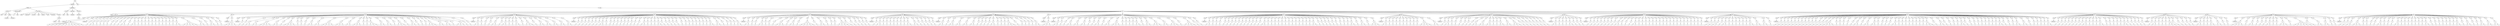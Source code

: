 digraph Tree {
	"t0" [label = "TEI"];
	"t1" [label = "teiHeader"];
	"t2" [label = "fileDesc"];
	"t3" [label = "titleStmt"];
	"t4" [label = "title"];
	"t5" [label = "title"];
	"t6" [label = "author"];
	"t7" [label = "surname"];
	"t8" [label = "forename"];
	"t9" [label = "publicationStmt"];
	"t10" [label = "p"];
	"t11" [label = "idno"];
	"t12" [label = "sourceDesc"];
	"t13" [label = "genre"];
	"t14" [label = "inspiration"];
	"t15" [label = "structure"];
	"t16" [label = "type"];
	"t17" [label = "periode"];
	"t18" [label = "taille"];
	"t19" [label = "permalien"];
	"t20" [label = "sources"];
	"t21" [label = "source"];
	"t22" [label = "author"];
	"t23" [label = "text"];
	"t24" [label = "profileDesc"];
	"t25" [label = "creation"];
	"t26" [label = "date"];
	"t27" [label = "date"];
	"t28" [label = "langUsage"];
	"t29" [label = "language"];
	"t30" [label = "textClass"];
	"t31" [label = "keywords"];
	"t32" [label = "term"];
	"t33" [label = "text"];
	"t34" [label = "body"];
	"t35" [label = "div1"];
	"t36" [label = "head"];
	"t37" [label = "div2"];
	"t38" [label = "head"];
	"t39" [label = "listPerson"];
	"t40" [label = "sp"];
	"t41" [label = "p"];
	"t42" [label = "s"];
	"t43" [label = "s"];
	"t44" [label = "s"];
	"t45" [label = "s"];
	"t46" [label = "s"];
	"t47" [label = "s"];
	"t48" [label = "s"];
	"t49" [label = "s"];
	"t50" [label = "s"];
	"t51" [label = "s"];
	"t52" [label = "s"];
	"t53" [label = "div2"];
	"t54" [label = "head"];
	"t55" [label = "listPerson"];
	"t56" [label = "sp"];
	"t57" [label = "p"];
	"t58" [label = "s"];
	"t59" [label = "sp"];
	"t60" [label = "p"];
	"t61" [label = "s"];
	"t62" [label = "s"];
	"t63" [label = "sp"];
	"t64" [label = "p"];
	"t65" [label = "s"];
	"t66" [label = "sp"];
	"t67" [label = "p"];
	"t68" [label = "s"];
	"t69" [label = "sp"];
	"t70" [label = "p"];
	"t71" [label = "s"];
	"t72" [label = "sp"];
	"t73" [label = "p"];
	"t74" [label = "s"];
	"t75" [label = "sp"];
	"t76" [label = "p"];
	"t77" [label = "s"];
	"t78" [label = "sp"];
	"t79" [label = "p"];
	"t80" [label = "s"];
	"t81" [label = "sp"];
	"t82" [label = "p"];
	"t83" [label = "s"];
	"t84" [label = "sp"];
	"t85" [label = "p"];
	"t86" [label = "s"];
	"t87" [label = "s"];
	"t88" [label = "sp"];
	"t89" [label = "p"];
	"t90" [label = "s"];
	"t91" [label = "sp"];
	"t92" [label = "p"];
	"t93" [label = "s"];
	"t94" [label = "s"];
	"t95" [label = "sp"];
	"t96" [label = "p"];
	"t97" [label = "s"];
	"t98" [label = "sp"];
	"t99" [label = "p"];
	"t100" [label = "s"];
	"t101" [label = "sp"];
	"t102" [label = "p"];
	"t103" [label = "s"];
	"t104" [label = "sp"];
	"t105" [label = "p"];
	"t106" [label = "s"];
	"t107" [label = "sp"];
	"t108" [label = "p"];
	"t109" [label = "s"];
	"t110" [label = "sp"];
	"t111" [label = "p"];
	"t112" [label = "s"];
	"t113" [label = "sp"];
	"t114" [label = "p"];
	"t115" [label = "s"];
	"t116" [label = "sp"];
	"t117" [label = "p"];
	"t118" [label = "s"];
	"t119" [label = "sp"];
	"t120" [label = "p"];
	"t121" [label = "s"];
	"t122" [label = "sp"];
	"t123" [label = "p"];
	"t124" [label = "s"];
	"t125" [label = "sp"];
	"t126" [label = "p"];
	"t127" [label = "s"];
	"t128" [label = "sp"];
	"t129" [label = "p"];
	"t130" [label = "s"];
	"t131" [label = "s"];
	"t132" [label = "sp"];
	"t133" [label = "p"];
	"t134" [label = "s"];
	"t135" [label = "s"];
	"t136" [label = "s"];
	"t137" [label = "s"];
	"t138" [label = "s"];
	"t139" [label = "sp"];
	"t140" [label = "p"];
	"t141" [label = "s"];
	"t142" [label = "s"];
	"t143" [label = "sp"];
	"t144" [label = "p"];
	"t145" [label = "s"];
	"t146" [label = "sp"];
	"t147" [label = "p"];
	"t148" [label = "s"];
	"t149" [label = "s"];
	"t150" [label = "sp"];
	"t151" [label = "p"];
	"t152" [label = "s"];
	"t153" [label = "sp"];
	"t154" [label = "p"];
	"t155" [label = "s"];
	"t156" [label = "div2"];
	"t157" [label = "head"];
	"t158" [label = "listPerson"];
	"t159" [label = "sp"];
	"t160" [label = "p"];
	"t161" [label = "s"];
	"t162" [label = "s"];
	"t163" [label = "s"];
	"t164" [label = "s"];
	"t165" [label = "div2"];
	"t166" [label = "head"];
	"t167" [label = "listPerson"];
	"t168" [label = "sp"];
	"t169" [label = "p"];
	"t170" [label = "s"];
	"t171" [label = "sp"];
	"t172" [label = "p"];
	"t173" [label = "s"];
	"t174" [label = "sp"];
	"t175" [label = "p"];
	"t176" [label = "s"];
	"t177" [label = "s"];
	"t178" [label = "sp"];
	"t179" [label = "p"];
	"t180" [label = "s"];
	"t181" [label = "s"];
	"t182" [label = "sp"];
	"t183" [label = "p"];
	"t184" [label = "s"];
	"t185" [label = "s"];
	"t186" [label = "s"];
	"t187" [label = "s"];
	"t188" [label = "sp"];
	"t189" [label = "p"];
	"t190" [label = "s"];
	"t191" [label = "s"];
	"t192" [label = "sp"];
	"t193" [label = "p"];
	"t194" [label = "s"];
	"t195" [label = "sp"];
	"t196" [label = "p"];
	"t197" [label = "s"];
	"t198" [label = "s"];
	"t199" [label = "s"];
	"t200" [label = "s"];
	"t201" [label = "sp"];
	"t202" [label = "p"];
	"t203" [label = "s"];
	"t204" [label = "sp"];
	"t205" [label = "p"];
	"t206" [label = "s"];
	"t207" [label = "sp"];
	"t208" [label = "p"];
	"t209" [label = "s"];
	"t210" [label = "sp"];
	"t211" [label = "p"];
	"t212" [label = "s"];
	"t213" [label = "s"];
	"t214" [label = "sp"];
	"t215" [label = "p"];
	"t216" [label = "s"];
	"t217" [label = "s"];
	"t218" [label = "sp"];
	"t219" [label = "p"];
	"t220" [label = "s"];
	"t221" [label = "s"];
	"t222" [label = "s"];
	"t223" [label = "s"];
	"t224" [label = "sp"];
	"t225" [label = "p"];
	"t226" [label = "s"];
	"t227" [label = "s"];
	"t228" [label = "s"];
	"t229" [label = "sp"];
	"t230" [label = "p"];
	"t231" [label = "s"];
	"t232" [label = "s"];
	"t233" [label = "sp"];
	"t234" [label = "p"];
	"t235" [label = "s"];
	"t236" [label = "s"];
	"t237" [label = "s"];
	"t238" [label = "sp"];
	"t239" [label = "p"];
	"t240" [label = "s"];
	"t241" [label = "sp"];
	"t242" [label = "p"];
	"t243" [label = "s"];
	"t244" [label = "sp"];
	"t245" [label = "p"];
	"t246" [label = "s"];
	"t247" [label = "s"];
	"t248" [label = "s"];
	"t249" [label = "sp"];
	"t250" [label = "p"];
	"t251" [label = "s"];
	"t252" [label = "s"];
	"t253" [label = "sp"];
	"t254" [label = "p"];
	"t255" [label = "s"];
	"t256" [label = "s"];
	"t257" [label = "sp"];
	"t258" [label = "p"];
	"t259" [label = "s"];
	"t260" [label = "sp"];
	"t261" [label = "p"];
	"t262" [label = "s"];
	"t263" [label = "s"];
	"t264" [label = "s"];
	"t265" [label = "sp"];
	"t266" [label = "p"];
	"t267" [label = "s"];
	"t268" [label = "sp"];
	"t269" [label = "p"];
	"t270" [label = "s"];
	"t271" [label = "s"];
	"t272" [label = "sp"];
	"t273" [label = "p"];
	"t274" [label = "s"];
	"t275" [label = "sp"];
	"t276" [label = "p"];
	"t277" [label = "s"];
	"t278" [label = "sp"];
	"t279" [label = "p"];
	"t280" [label = "s"];
	"t281" [label = "sp"];
	"t282" [label = "p"];
	"t283" [label = "s"];
	"t284" [label = "s"];
	"t285" [label = "s"];
	"t286" [label = "sp"];
	"t287" [label = "p"];
	"t288" [label = "s"];
	"t289" [label = "s"];
	"t290" [label = "sp"];
	"t291" [label = "p"];
	"t292" [label = "s"];
	"t293" [label = "s"];
	"t294" [label = "sp"];
	"t295" [label = "p"];
	"t296" [label = "s"];
	"t297" [label = "sp"];
	"t298" [label = "p"];
	"t299" [label = "s"];
	"t300" [label = "s"];
	"t301" [label = "s"];
	"t302" [label = "sp"];
	"t303" [label = "p"];
	"t304" [label = "s"];
	"t305" [label = "sp"];
	"t306" [label = "p"];
	"t307" [label = "s"];
	"t308" [label = "div2"];
	"t309" [label = "head"];
	"t310" [label = "listPerson"];
	"t311" [label = "sp"];
	"t312" [label = "p"];
	"t313" [label = "s"];
	"t314" [label = "s"];
	"t315" [label = "sp"];
	"t316" [label = "p"];
	"t317" [label = "s"];
	"t318" [label = "sp"];
	"t319" [label = "p"];
	"t320" [label = "s"];
	"t321" [label = "sp"];
	"t322" [label = "p"];
	"t323" [label = "s"];
	"t324" [label = "sp"];
	"t325" [label = "p"];
	"t326" [label = "s"];
	"t327" [label = "s"];
	"t328" [label = "sp"];
	"t329" [label = "p"];
	"t330" [label = "s"];
	"t331" [label = "sp"];
	"t332" [label = "p"];
	"t333" [label = "s"];
	"t334" [label = "s"];
	"t335" [label = "sp"];
	"t336" [label = "p"];
	"t337" [label = "s"];
	"t338" [label = "sp"];
	"t339" [label = "p"];
	"t340" [label = "s"];
	"t341" [label = "sp"];
	"t342" [label = "p"];
	"t343" [label = "s"];
	"t344" [label = "s"];
	"t345" [label = "sp"];
	"t346" [label = "p"];
	"t347" [label = "s"];
	"t348" [label = "sp"];
	"t349" [label = "p"];
	"t350" [label = "s"];
	"t351" [label = "s"];
	"t352" [label = "s"];
	"t353" [label = "sp"];
	"t354" [label = "p"];
	"t355" [label = "s"];
	"t356" [label = "sp"];
	"t357" [label = "p"];
	"t358" [label = "s"];
	"t359" [label = "s"];
	"t360" [label = "sp"];
	"t361" [label = "p"];
	"t362" [label = "s"];
	"t363" [label = "s"];
	"t364" [label = "sp"];
	"t365" [label = "p"];
	"t366" [label = "s"];
	"t367" [label = "s"];
	"t368" [label = "sp"];
	"t369" [label = "p"];
	"t370" [label = "s"];
	"t371" [label = "s"];
	"t372" [label = "sp"];
	"t373" [label = "p"];
	"t374" [label = "s"];
	"t375" [label = "s"];
	"t376" [label = "div2"];
	"t377" [label = "head"];
	"t378" [label = "listPerson"];
	"t379" [label = "sp"];
	"t380" [label = "p"];
	"t381" [label = "s"];
	"t382" [label = "sp"];
	"t383" [label = "p"];
	"t384" [label = "s"];
	"t385" [label = "sp"];
	"t386" [label = "p"];
	"t387" [label = "s"];
	"t388" [label = "sp"];
	"t389" [label = "p"];
	"t390" [label = "s"];
	"t391" [label = "sp"];
	"t392" [label = "p"];
	"t393" [label = "s"];
	"t394" [label = "sp"];
	"t395" [label = "p"];
	"t396" [label = "s"];
	"t397" [label = "sp"];
	"t398" [label = "p"];
	"t399" [label = "s"];
	"t400" [label = "sp"];
	"t401" [label = "p"];
	"t402" [label = "s"];
	"t403" [label = "s"];
	"t404" [label = "sp"];
	"t405" [label = "p"];
	"t406" [label = "s"];
	"t407" [label = "sp"];
	"t408" [label = "p"];
	"t409" [label = "s"];
	"t410" [label = "sp"];
	"t411" [label = "p"];
	"t412" [label = "s"];
	"t413" [label = "sp"];
	"t414" [label = "p"];
	"t415" [label = "s"];
	"t416" [label = "sp"];
	"t417" [label = "p"];
	"t418" [label = "s"];
	"t419" [label = "sp"];
	"t420" [label = "p"];
	"t421" [label = "s"];
	"t422" [label = "sp"];
	"t423" [label = "p"];
	"t424" [label = "s"];
	"t425" [label = "sp"];
	"t426" [label = "p"];
	"t427" [label = "s"];
	"t428" [label = "sp"];
	"t429" [label = "p"];
	"t430" [label = "s"];
	"t431" [label = "sp"];
	"t432" [label = "p"];
	"t433" [label = "s"];
	"t434" [label = "sp"];
	"t435" [label = "p"];
	"t436" [label = "s"];
	"t437" [label = "s"];
	"t438" [label = "sp"];
	"t439" [label = "p"];
	"t440" [label = "s"];
	"t441" [label = "sp"];
	"t442" [label = "p"];
	"t443" [label = "s"];
	"t444" [label = "sp"];
	"t445" [label = "p"];
	"t446" [label = "s"];
	"t447" [label = "sp"];
	"t448" [label = "p"];
	"t449" [label = "s"];
	"t450" [label = "s"];
	"t451" [label = "sp"];
	"t452" [label = "p"];
	"t453" [label = "s"];
	"t454" [label = "sp"];
	"t455" [label = "p"];
	"t456" [label = "s"];
	"t457" [label = "sp"];
	"t458" [label = "p"];
	"t459" [label = "s"];
	"t460" [label = "sp"];
	"t461" [label = "p"];
	"t462" [label = "s"];
	"t463" [label = "sp"];
	"t464" [label = "p"];
	"t465" [label = "s"];
	"t466" [label = "sp"];
	"t467" [label = "p"];
	"t468" [label = "s"];
	"t469" [label = "sp"];
	"t470" [label = "p"];
	"t471" [label = "s"];
	"t472" [label = "sp"];
	"t473" [label = "p"];
	"t474" [label = "s"];
	"t475" [label = "sp"];
	"t476" [label = "p"];
	"t477" [label = "s"];
	"t478" [label = "sp"];
	"t479" [label = "p"];
	"t480" [label = "s"];
	"t481" [label = "sp"];
	"t482" [label = "p"];
	"t483" [label = "s"];
	"t484" [label = "sp"];
	"t485" [label = "p"];
	"t486" [label = "s"];
	"t487" [label = "sp"];
	"t488" [label = "p"];
	"t489" [label = "s"];
	"t490" [label = "sp"];
	"t491" [label = "p"];
	"t492" [label = "s"];
	"t493" [label = "s"];
	"t494" [label = "sp"];
	"t495" [label = "p"];
	"t496" [label = "s"];
	"t497" [label = "s"];
	"t498" [label = "sp"];
	"t499" [label = "p"];
	"t500" [label = "s"];
	"t501" [label = "sp"];
	"t502" [label = "p"];
	"t503" [label = "s"];
	"t504" [label = "sp"];
	"t505" [label = "p"];
	"t506" [label = "s"];
	"t507" [label = "sp"];
	"t508" [label = "p"];
	"t509" [label = "s"];
	"t510" [label = "sp"];
	"t511" [label = "p"];
	"t512" [label = "s"];
	"t513" [label = "s"];
	"t514" [label = "div2"];
	"t515" [label = "head"];
	"t516" [label = "listPerson"];
	"t517" [label = "sp"];
	"t518" [label = "p"];
	"t519" [label = "s"];
	"t520" [label = "s"];
	"t521" [label = "sp"];
	"t522" [label = "p"];
	"t523" [label = "s"];
	"t524" [label = "sp"];
	"t525" [label = "p"];
	"t526" [label = "s"];
	"t527" [label = "sp"];
	"t528" [label = "p"];
	"t529" [label = "s"];
	"t530" [label = "s"];
	"t531" [label = "sp"];
	"t532" [label = "p"];
	"t533" [label = "s"];
	"t534" [label = "sp"];
	"t535" [label = "p"];
	"t536" [label = "s"];
	"t537" [label = "sp"];
	"t538" [label = "p"];
	"t539" [label = "s"];
	"t540" [label = "sp"];
	"t541" [label = "p"];
	"t542" [label = "s"];
	"t543" [label = "s"];
	"t544" [label = "s"];
	"t545" [label = "sp"];
	"t546" [label = "p"];
	"t547" [label = "s"];
	"t548" [label = "sp"];
	"t549" [label = "p"];
	"t550" [label = "s"];
	"t551" [label = "s"];
	"t552" [label = "sp"];
	"t553" [label = "p"];
	"t554" [label = "s"];
	"t555" [label = "sp"];
	"t556" [label = "p"];
	"t557" [label = "s"];
	"t558" [label = "s"];
	"t559" [label = "s"];
	"t560" [label = "s"];
	"t561" [label = "s"];
	"t562" [label = "sp"];
	"t563" [label = "p"];
	"t564" [label = "s"];
	"t565" [label = "sp"];
	"t566" [label = "p"];
	"t567" [label = "s"];
	"t568" [label = "s"];
	"t569" [label = "sp"];
	"t570" [label = "p"];
	"t571" [label = "s"];
	"t572" [label = "sp"];
	"t573" [label = "p"];
	"t574" [label = "s"];
	"t575" [label = "sp"];
	"t576" [label = "p"];
	"t577" [label = "s"];
	"t578" [label = "sp"];
	"t579" [label = "p"];
	"t580" [label = "s"];
	"t581" [label = "s"];
	"t582" [label = "s"];
	"t583" [label = "s"];
	"t584" [label = "sp"];
	"t585" [label = "p"];
	"t586" [label = "s"];
	"t587" [label = "sp"];
	"t588" [label = "p"];
	"t589" [label = "s"];
	"t590" [label = "sp"];
	"t591" [label = "p"];
	"t592" [label = "s"];
	"t593" [label = "sp"];
	"t594" [label = "p"];
	"t595" [label = "s"];
	"t596" [label = "sp"];
	"t597" [label = "p"];
	"t598" [label = "s"];
	"t599" [label = "sp"];
	"t600" [label = "p"];
	"t601" [label = "s"];
	"t602" [label = "div2"];
	"t603" [label = "head"];
	"t604" [label = "listPerson"];
	"t605" [label = "sp"];
	"t606" [label = "p"];
	"t607" [label = "s"];
	"t608" [label = "sp"];
	"t609" [label = "p"];
	"t610" [label = "s"];
	"t611" [label = "s"];
	"t612" [label = "sp"];
	"t613" [label = "p"];
	"t614" [label = "s"];
	"t615" [label = "sp"];
	"t616" [label = "p"];
	"t617" [label = "s"];
	"t618" [label = "sp"];
	"t619" [label = "p"];
	"t620" [label = "s"];
	"t621" [label = "sp"];
	"t622" [label = "p"];
	"t623" [label = "s"];
	"t624" [label = "sp"];
	"t625" [label = "p"];
	"t626" [label = "s"];
	"t627" [label = "sp"];
	"t628" [label = "p"];
	"t629" [label = "s"];
	"t630" [label = "sp"];
	"t631" [label = "p"];
	"t632" [label = "s"];
	"t633" [label = "sp"];
	"t634" [label = "p"];
	"t635" [label = "s"];
	"t636" [label = "s"];
	"t637" [label = "sp"];
	"t638" [label = "p"];
	"t639" [label = "s"];
	"t640" [label = "s"];
	"t641" [label = "sp"];
	"t642" [label = "p"];
	"t643" [label = "s"];
	"t644" [label = "sp"];
	"t645" [label = "p"];
	"t646" [label = "s"];
	"t647" [label = "sp"];
	"t648" [label = "p"];
	"t649" [label = "s"];
	"t650" [label = "sp"];
	"t651" [label = "p"];
	"t652" [label = "s"];
	"t653" [label = "sp"];
	"t654" [label = "p"];
	"t655" [label = "s"];
	"t656" [label = "div2"];
	"t657" [label = "head"];
	"t658" [label = "listPerson"];
	"t659" [label = "sp"];
	"t660" [label = "p"];
	"t661" [label = "s"];
	"t662" [label = "s"];
	"t663" [label = "sp"];
	"t664" [label = "p"];
	"t665" [label = "s"];
	"t666" [label = "sp"];
	"t667" [label = "p"];
	"t668" [label = "s"];
	"t669" [label = "s"];
	"t670" [label = "sp"];
	"t671" [label = "p"];
	"t672" [label = "s"];
	"t673" [label = "s"];
	"t674" [label = "sp"];
	"t675" [label = "p"];
	"t676" [label = "s"];
	"t677" [label = "s"];
	"t678" [label = "sp"];
	"t679" [label = "p"];
	"t680" [label = "s"];
	"t681" [label = "s"];
	"t682" [label = "sp"];
	"t683" [label = "p"];
	"t684" [label = "s"];
	"t685" [label = "sp"];
	"t686" [label = "p"];
	"t687" [label = "s"];
	"t688" [label = "sp"];
	"t689" [label = "p"];
	"t690" [label = "s"];
	"t691" [label = "sp"];
	"t692" [label = "p"];
	"t693" [label = "s"];
	"t694" [label = "sp"];
	"t695" [label = "p"];
	"t696" [label = "s"];
	"t697" [label = "s"];
	"t698" [label = "sp"];
	"t699" [label = "p"];
	"t700" [label = "s"];
	"t701" [label = "sp"];
	"t702" [label = "p"];
	"t703" [label = "s"];
	"t704" [label = "sp"];
	"t705" [label = "p"];
	"t706" [label = "s"];
	"t707" [label = "sp"];
	"t708" [label = "p"];
	"t709" [label = "s"];
	"t710" [label = "s"];
	"t711" [label = "s"];
	"t712" [label = "sp"];
	"t713" [label = "p"];
	"t714" [label = "s"];
	"t715" [label = "sp"];
	"t716" [label = "p"];
	"t717" [label = "s"];
	"t718" [label = "sp"];
	"t719" [label = "p"];
	"t720" [label = "s"];
	"t721" [label = "sp"];
	"t722" [label = "p"];
	"t723" [label = "s"];
	"t724" [label = "sp"];
	"t725" [label = "p"];
	"t726" [label = "s"];
	"t727" [label = "sp"];
	"t728" [label = "p"];
	"t729" [label = "s"];
	"t730" [label = "s"];
	"t731" [label = "div2"];
	"t732" [label = "head"];
	"t733" [label = "listPerson"];
	"t734" [label = "sp"];
	"t735" [label = "p"];
	"t736" [label = "s"];
	"t737" [label = "s"];
	"t738" [label = "s"];
	"t739" [label = "div2"];
	"t740" [label = "head"];
	"t741" [label = "listPerson"];
	"t742" [label = "sp"];
	"t743" [label = "p"];
	"t744" [label = "s"];
	"t745" [label = "s"];
	"t746" [label = "sp"];
	"t747" [label = "p"];
	"t748" [label = "s"];
	"t749" [label = "sp"];
	"t750" [label = "p"];
	"t751" [label = "s"];
	"t752" [label = "sp"];
	"t753" [label = "p"];
	"t754" [label = "s"];
	"t755" [label = "s"];
	"t756" [label = "sp"];
	"t757" [label = "p"];
	"t758" [label = "s"];
	"t759" [label = "s"];
	"t760" [label = "sp"];
	"t761" [label = "p"];
	"t762" [label = "s"];
	"t763" [label = "s"];
	"t764" [label = "sp"];
	"t765" [label = "p"];
	"t766" [label = "s"];
	"t767" [label = "sp"];
	"t768" [label = "p"];
	"t769" [label = "s"];
	"t770" [label = "sp"];
	"t771" [label = "p"];
	"t772" [label = "s"];
	"t773" [label = "s"];
	"t774" [label = "sp"];
	"t775" [label = "p"];
	"t776" [label = "s"];
	"t777" [label = "sp"];
	"t778" [label = "p"];
	"t779" [label = "s"];
	"t780" [label = "s"];
	"t781" [label = "sp"];
	"t782" [label = "p"];
	"t783" [label = "s"];
	"t784" [label = "s"];
	"t785" [label = "s"];
	"t786" [label = "sp"];
	"t787" [label = "p"];
	"t788" [label = "s"];
	"t789" [label = "sp"];
	"t790" [label = "p"];
	"t791" [label = "s"];
	"t792" [label = "sp"];
	"t793" [label = "p"];
	"t794" [label = "s"];
	"t795" [label = "sp"];
	"t796" [label = "p"];
	"t797" [label = "s"];
	"t798" [label = "sp"];
	"t799" [label = "p"];
	"t800" [label = "s"];
	"t801" [label = "s"];
	"t802" [label = "sp"];
	"t803" [label = "p"];
	"t804" [label = "s"];
	"t805" [label = "sp"];
	"t806" [label = "p"];
	"t807" [label = "s"];
	"t808" [label = "s"];
	"t809" [label = "sp"];
	"t810" [label = "p"];
	"t811" [label = "s"];
	"t812" [label = "s"];
	"t813" [label = "s"];
	"t814" [label = "sp"];
	"t815" [label = "p"];
	"t816" [label = "s"];
	"t817" [label = "s"];
	"t818" [label = "sp"];
	"t819" [label = "p"];
	"t820" [label = "s"];
	"t821" [label = "s"];
	"t822" [label = "s"];
	"t823" [label = "sp"];
	"t824" [label = "p"];
	"t825" [label = "s"];
	"t826" [label = "sp"];
	"t827" [label = "p"];
	"t828" [label = "s"];
	"t829" [label = "s"];
	"t830" [label = "s"];
	"t831" [label = "s"];
	"t832" [label = "sp"];
	"t833" [label = "p"];
	"t834" [label = "s"];
	"t835" [label = "sp"];
	"t836" [label = "p"];
	"t837" [label = "s"];
	"t838" [label = "div2"];
	"t839" [label = "head"];
	"t840" [label = "listPerson"];
	"t841" [label = "sp"];
	"t842" [label = "p"];
	"t843" [label = "s"];
	"t844" [label = "s"];
	"t845" [label = "sp"];
	"t846" [label = "p"];
	"t847" [label = "s"];
	"t848" [label = "sp"];
	"t849" [label = "p"];
	"t850" [label = "s"];
	"t851" [label = "sp"];
	"t852" [label = "p"];
	"t853" [label = "s"];
	"t854" [label = "sp"];
	"t855" [label = "p"];
	"t856" [label = "s"];
	"t857" [label = "sp"];
	"t858" [label = "p"];
	"t859" [label = "s"];
	"t860" [label = "sp"];
	"t861" [label = "p"];
	"t862" [label = "s"];
	"t863" [label = "sp"];
	"t864" [label = "p"];
	"t865" [label = "s"];
	"t866" [label = "sp"];
	"t867" [label = "p"];
	"t868" [label = "s"];
	"t869" [label = "sp"];
	"t870" [label = "p"];
	"t871" [label = "s"];
	"t872" [label = "sp"];
	"t873" [label = "p"];
	"t874" [label = "s"];
	"t875" [label = "sp"];
	"t876" [label = "p"];
	"t877" [label = "s"];
	"t878" [label = "sp"];
	"t879" [label = "p"];
	"t880" [label = "s"];
	"t881" [label = "sp"];
	"t882" [label = "p"];
	"t883" [label = "s"];
	"t884" [label = "sp"];
	"t885" [label = "p"];
	"t886" [label = "s"];
	"t887" [label = "sp"];
	"t888" [label = "p"];
	"t889" [label = "s"];
	"t890" [label = "s"];
	"t891" [label = "sp"];
	"t892" [label = "p"];
	"t893" [label = "s"];
	"t894" [label = "sp"];
	"t895" [label = "p"];
	"t896" [label = "s"];
	"t897" [label = "sp"];
	"t898" [label = "p"];
	"t899" [label = "s"];
	"t900" [label = "sp"];
	"t901" [label = "p"];
	"t902" [label = "s"];
	"t903" [label = "sp"];
	"t904" [label = "p"];
	"t905" [label = "s"];
	"t906" [label = "sp"];
	"t907" [label = "p"];
	"t908" [label = "s"];
	"t909" [label = "sp"];
	"t910" [label = "p"];
	"t911" [label = "s"];
	"t912" [label = "sp"];
	"t913" [label = "p"];
	"t914" [label = "s"];
	"t915" [label = "sp"];
	"t916" [label = "p"];
	"t917" [label = "s"];
	"t918" [label = "sp"];
	"t919" [label = "p"];
	"t920" [label = "s"];
	"t921" [label = "sp"];
	"t922" [label = "p"];
	"t923" [label = "s"];
	"t924" [label = "sp"];
	"t925" [label = "p"];
	"t926" [label = "s"];
	"t927" [label = "sp"];
	"t928" [label = "p"];
	"t929" [label = "s"];
	"t930" [label = "sp"];
	"t931" [label = "p"];
	"t932" [label = "s"];
	"t933" [label = "s"];
	"t934" [label = "sp"];
	"t935" [label = "p"];
	"t936" [label = "s"];
	"t937" [label = "sp"];
	"t938" [label = "p"];
	"t939" [label = "s"];
	"t940" [label = "sp"];
	"t941" [label = "p"];
	"t942" [label = "s"];
	"t943" [label = "sp"];
	"t944" [label = "p"];
	"t945" [label = "s"];
	"t946" [label = "sp"];
	"t947" [label = "p"];
	"t948" [label = "s"];
	"t949" [label = "sp"];
	"t950" [label = "p"];
	"t951" [label = "s"];
	"t952" [label = "sp"];
	"t953" [label = "p"];
	"t954" [label = "s"];
	"t955" [label = "sp"];
	"t956" [label = "p"];
	"t957" [label = "s"];
	"t958" [label = "sp"];
	"t959" [label = "p"];
	"t960" [label = "s"];
	"t961" [label = "sp"];
	"t962" [label = "p"];
	"t963" [label = "s"];
	"t964" [label = "s"];
	"t965" [label = "sp"];
	"t966" [label = "p"];
	"t967" [label = "s"];
	"t968" [label = "sp"];
	"t969" [label = "p"];
	"t970" [label = "s"];
	"t971" [label = "s"];
	"t972" [label = "sp"];
	"t973" [label = "p"];
	"t974" [label = "s"];
	"t975" [label = "sp"];
	"t976" [label = "p"];
	"t977" [label = "s"];
	"t978" [label = "s"];
	"t979" [label = "s"];
	"t980" [label = "div2"];
	"t981" [label = "head"];
	"t982" [label = "listPerson"];
	"t983" [label = "sp"];
	"t984" [label = "p"];
	"t985" [label = "s"];
	"t986" [label = "s"];
	"t987" [label = "sp"];
	"t988" [label = "p"];
	"t989" [label = "s"];
	"t990" [label = "sp"];
	"t991" [label = "p"];
	"t992" [label = "s"];
	"t993" [label = "sp"];
	"t994" [label = "p"];
	"t995" [label = "s"];
	"t996" [label = "sp"];
	"t997" [label = "p"];
	"t998" [label = "s"];
	"t999" [label = "sp"];
	"t1000" [label = "p"];
	"t1001" [label = "s"];
	"t1002" [label = "sp"];
	"t1003" [label = "p"];
	"t1004" [label = "s"];
	"t1005" [label = "sp"];
	"t1006" [label = "p"];
	"t1007" [label = "s"];
	"t1008" [label = "sp"];
	"t1009" [label = "p"];
	"t1010" [label = "s"];
	"t1011" [label = "sp"];
	"t1012" [label = "p"];
	"t1013" [label = "s"];
	"t1014" [label = "sp"];
	"t1015" [label = "p"];
	"t1016" [label = "s"];
	"t1017" [label = "s"];
	"t1018" [label = "s"];
	"t1019" [label = "s"];
	"t1020" [label = "sp"];
	"t1021" [label = "p"];
	"t1022" [label = "s"];
	"t1023" [label = "s"];
	"t1024" [label = "div2"];
	"t1025" [label = "head"];
	"t1026" [label = "listPerson"];
	"t1027" [label = "sp"];
	"t1028" [label = "p"];
	"t1029" [label = "s"];
	"t1030" [label = "sp"];
	"t1031" [label = "p"];
	"t1032" [label = "s"];
	"t1033" [label = "s"];
	"t1034" [label = "sp"];
	"t1035" [label = "p"];
	"t1036" [label = "s"];
	"t1037" [label = "sp"];
	"t1038" [label = "p"];
	"t1039" [label = "s"];
	"t1040" [label = "sp"];
	"t1041" [label = "p"];
	"t1042" [label = "s"];
	"t1043" [label = "sp"];
	"t1044" [label = "p"];
	"t1045" [label = "s"];
	"t1046" [label = "sp"];
	"t1047" [label = "p"];
	"t1048" [label = "s"];
	"t1049" [label = "sp"];
	"t1050" [label = "p"];
	"t1051" [label = "s"];
	"t1052" [label = "sp"];
	"t1053" [label = "p"];
	"t1054" [label = "s"];
	"t1055" [label = "s"];
	"t1056" [label = "sp"];
	"t1057" [label = "p"];
	"t1058" [label = "s"];
	"t1059" [label = "s"];
	"t1060" [label = "sp"];
	"t1061" [label = "p"];
	"t1062" [label = "s"];
	"t1063" [label = "s"];
	"t1064" [label = "sp"];
	"t1065" [label = "p"];
	"t1066" [label = "s"];
	"t1067" [label = "sp"];
	"t1068" [label = "p"];
	"t1069" [label = "s"];
	"t1070" [label = "sp"];
	"t1071" [label = "p"];
	"t1072" [label = "s"];
	"t1073" [label = "s"];
	"t1074" [label = "sp"];
	"t1075" [label = "p"];
	"t1076" [label = "s"];
	"t1077" [label = "s"];
	"t1078" [label = "sp"];
	"t1079" [label = "p"];
	"t1080" [label = "s"];
	"t1081" [label = "s"];
	"t1082" [label = "s"];
	"t1083" [label = "sp"];
	"t1084" [label = "p"];
	"t1085" [label = "s"];
	"t1086" [label = "sp"];
	"t1087" [label = "p"];
	"t1088" [label = "s"];
	"t1089" [label = "sp"];
	"t1090" [label = "p"];
	"t1091" [label = "s"];
	"t1092" [label = "sp"];
	"t1093" [label = "p"];
	"t1094" [label = "s"];
	"t1095" [label = "sp"];
	"t1096" [label = "p"];
	"t1097" [label = "s"];
	"t1098" [label = "sp"];
	"t1099" [label = "p"];
	"t1100" [label = "s"];
	"t1101" [label = "sp"];
	"t1102" [label = "p"];
	"t1103" [label = "s"];
	"t1104" [label = "sp"];
	"t1105" [label = "p"];
	"t1106" [label = "s"];
	"t1107" [label = "div2"];
	"t1108" [label = "head"];
	"t1109" [label = "listPerson"];
	"t1110" [label = "sp"];
	"t1111" [label = "p"];
	"t1112" [label = "s"];
	"t1113" [label = "s"];
	"t1114" [label = "sp"];
	"t1115" [label = "p"];
	"t1116" [label = "s"];
	"t1117" [label = "sp"];
	"t1118" [label = "p"];
	"t1119" [label = "s"];
	"t1120" [label = "sp"];
	"t1121" [label = "p"];
	"t1122" [label = "s"];
	"t1123" [label = "sp"];
	"t1124" [label = "p"];
	"t1125" [label = "s"];
	"t1126" [label = "s"];
	"t1127" [label = "sp"];
	"t1128" [label = "p"];
	"t1129" [label = "s"];
	"t1130" [label = "sp"];
	"t1131" [label = "p"];
	"t1132" [label = "s"];
	"t1133" [label = "sp"];
	"t1134" [label = "p"];
	"t1135" [label = "s"];
	"t1136" [label = "div2"];
	"t1137" [label = "head"];
	"t1138" [label = "listPerson"];
	"t1139" [label = "sp"];
	"t1140" [label = "p"];
	"t1141" [label = "s"];
	"t1142" [label = "sp"];
	"t1143" [label = "p"];
	"t1144" [label = "s"];
	"t1145" [label = "sp"];
	"t1146" [label = "p"];
	"t1147" [label = "s"];
	"t1148" [label = "sp"];
	"t1149" [label = "p"];
	"t1150" [label = "s"];
	"t1151" [label = "sp"];
	"t1152" [label = "p"];
	"t1153" [label = "s"];
	"t1154" [label = "sp"];
	"t1155" [label = "p"];
	"t1156" [label = "s"];
	"t1157" [label = "sp"];
	"t1158" [label = "p"];
	"t1159" [label = "s"];
	"t1160" [label = "sp"];
	"t1161" [label = "p"];
	"t1162" [label = "s"];
	"t1163" [label = "sp"];
	"t1164" [label = "p"];
	"t1165" [label = "s"];
	"t1166" [label = "s"];
	"t1167" [label = "sp"];
	"t1168" [label = "p"];
	"t1169" [label = "s"];
	"t1170" [label = "sp"];
	"t1171" [label = "p"];
	"t1172" [label = "s"];
	"t1173" [label = "sp"];
	"t1174" [label = "p"];
	"t1175" [label = "s"];
	"t1176" [label = "sp"];
	"t1177" [label = "p"];
	"t1178" [label = "s"];
	"t1179" [label = "s"];
	"t1180" [label = "sp"];
	"t1181" [label = "p"];
	"t1182" [label = "s"];
	"t1183" [label = "sp"];
	"t1184" [label = "p"];
	"t1185" [label = "s"];
	"t1186" [label = "sp"];
	"t1187" [label = "p"];
	"t1188" [label = "s"];
	"t1189" [label = "sp"];
	"t1190" [label = "p"];
	"t1191" [label = "s"];
	"t1192" [label = "sp"];
	"t1193" [label = "p"];
	"t1194" [label = "s"];
	"t1195" [label = "sp"];
	"t1196" [label = "p"];
	"t1197" [label = "s"];
	"t1198" [label = "sp"];
	"t1199" [label = "p"];
	"t1200" [label = "s"];
	"t1201" [label = "sp"];
	"t1202" [label = "p"];
	"t1203" [label = "s"];
	"t1204" [label = "sp"];
	"t1205" [label = "p"];
	"t1206" [label = "s"];
	"t1207" [label = "sp"];
	"t1208" [label = "p"];
	"t1209" [label = "s"];
	"t1210" [label = "sp"];
	"t1211" [label = "p"];
	"t1212" [label = "s"];
	"t1213" [label = "sp"];
	"t1214" [label = "p"];
	"t1215" [label = "s"];
	"t1216" [label = "sp"];
	"t1217" [label = "p"];
	"t1218" [label = "s"];
	"t1219" [label = "sp"];
	"t1220" [label = "p"];
	"t1221" [label = "s"];
	"t1222" [label = "sp"];
	"t1223" [label = "p"];
	"t1224" [label = "s"];
	"t1225" [label = "sp"];
	"t1226" [label = "p"];
	"t1227" [label = "s"];
	"t1228" [label = "sp"];
	"t1229" [label = "p"];
	"t1230" [label = "s"];
	"t1231" [label = "sp"];
	"t1232" [label = "p"];
	"t1233" [label = "s"];
	"t1234" [label = "sp"];
	"t1235" [label = "p"];
	"t1236" [label = "s"];
	"t1237" [label = "div2"];
	"t1238" [label = "head"];
	"t1239" [label = "listPerson"];
	"t1240" [label = "sp"];
	"t1241" [label = "p"];
	"t1242" [label = "s"];
	"t1243" [label = "sp"];
	"t1244" [label = "p"];
	"t1245" [label = "s"];
	"t1246" [label = "sp"];
	"t1247" [label = "p"];
	"t1248" [label = "s"];
	"t1249" [label = "s"];
	"t1250" [label = "sp"];
	"t1251" [label = "p"];
	"t1252" [label = "s"];
	"t1253" [label = "sp"];
	"t1254" [label = "p"];
	"t1255" [label = "s"];
	"t1256" [label = "s"];
	"t1257" [label = "sp"];
	"t1258" [label = "p"];
	"t1259" [label = "s"];
	"t1260" [label = "sp"];
	"t1261" [label = "p"];
	"t1262" [label = "s"];
	"t1263" [label = "sp"];
	"t1264" [label = "p"];
	"t1265" [label = "s"];
	"t1266" [label = "sp"];
	"t1267" [label = "p"];
	"t1268" [label = "s"];
	"t1269" [label = "sp"];
	"t1270" [label = "p"];
	"t1271" [label = "s"];
	"t1272" [label = "sp"];
	"t1273" [label = "p"];
	"t1274" [label = "s"];
	"t1275" [label = "sp"];
	"t1276" [label = "p"];
	"t1277" [label = "s"];
	"t1278" [label = "s"];
	"t1279" [label = "sp"];
	"t1280" [label = "p"];
	"t1281" [label = "s"];
	"t1282" [label = "s"];
	"t1283" [label = "sp"];
	"t1284" [label = "p"];
	"t1285" [label = "s"];
	"t1286" [label = "s"];
	"t1287" [label = "sp"];
	"t1288" [label = "p"];
	"t1289" [label = "s"];
	"t1290" [label = "div2"];
	"t1291" [label = "head"];
	"t1292" [label = "listPerson"];
	"t1293" [label = "sp"];
	"t1294" [label = "p"];
	"t1295" [label = "s"];
	"t1296" [label = "sp"];
	"t1297" [label = "p"];
	"t1298" [label = "s"];
	"t1299" [label = "sp"];
	"t1300" [label = "p"];
	"t1301" [label = "s"];
	"t1302" [label = "sp"];
	"t1303" [label = "p"];
	"t1304" [label = "s"];
	"t1305" [label = "sp"];
	"t1306" [label = "p"];
	"t1307" [label = "s"];
	"t1308" [label = "sp"];
	"t1309" [label = "p"];
	"t1310" [label = "s"];
	"t1311" [label = "sp"];
	"t1312" [label = "p"];
	"t1313" [label = "s"];
	"t1314" [label = "sp"];
	"t1315" [label = "p"];
	"t1316" [label = "s"];
	"t1317" [label = "sp"];
	"t1318" [label = "p"];
	"t1319" [label = "s"];
	"t1320" [label = "sp"];
	"t1321" [label = "p"];
	"t1322" [label = "s"];
	"t1323" [label = "sp"];
	"t1324" [label = "p"];
	"t1325" [label = "s"];
	"t1326" [label = "sp"];
	"t1327" [label = "p"];
	"t1328" [label = "s"];
	"t1329" [label = "sp"];
	"t1330" [label = "p"];
	"t1331" [label = "s"];
	"t1332" [label = "sp"];
	"t1333" [label = "p"];
	"t1334" [label = "s"];
	"t1335" [label = "sp"];
	"t1336" [label = "p"];
	"t1337" [label = "s"];
	"t1338" [label = "s"];
	"t1339" [label = "s"];
	"t1340" [label = "s"];
	"t1341" [label = "sp"];
	"t1342" [label = "p"];
	"t1343" [label = "s"];
	"t1344" [label = "sp"];
	"t1345" [label = "p"];
	"t1346" [label = "s"];
	"t1347" [label = "sp"];
	"t1348" [label = "p"];
	"t1349" [label = "s"];
	"t1350" [label = "sp"];
	"t1351" [label = "p"];
	"t1352" [label = "s"];
	"t1353" [label = "sp"];
	"t1354" [label = "p"];
	"t1355" [label = "s"];
	"t1356" [label = "sp"];
	"t1357" [label = "p"];
	"t1358" [label = "s"];
	"t1359" [label = "s"];
	"t1360" [label = "sp"];
	"t1361" [label = "p"];
	"t1362" [label = "s"];
	"t1363" [label = "sp"];
	"t1364" [label = "p"];
	"t1365" [label = "s"];
	"t1366" [label = "s"];
	"t1367" [label = "sp"];
	"t1368" [label = "p"];
	"t1369" [label = "s"];
	"t1370" [label = "s"];
	"t1371" [label = "sp"];
	"t1372" [label = "p"];
	"t1373" [label = "s"];
	"t1374" [label = "sp"];
	"t1375" [label = "p"];
	"t1376" [label = "s"];
	"t1377" [label = "sp"];
	"t1378" [label = "p"];
	"t1379" [label = "s"];
	"t1380" [label = "sp"];
	"t1381" [label = "p"];
	"t1382" [label = "s"];
	"t1383" [label = "sp"];
	"t1384" [label = "p"];
	"t1385" [label = "s"];
	"t1386" [label = "s"];
	"t1387" [label = "sp"];
	"t1388" [label = "p"];
	"t1389" [label = "s"];
	"t1390" [label = "sp"];
	"t1391" [label = "p"];
	"t1392" [label = "s"];
	"t1393" [label = "sp"];
	"t1394" [label = "p"];
	"t1395" [label = "s"];
	"t1396" [label = "sp"];
	"t1397" [label = "p"];
	"t1398" [label = "s"];
	"t1399" [label = "sp"];
	"t1400" [label = "p"];
	"t1401" [label = "s"];
	"t1402" [label = "sp"];
	"t1403" [label = "p"];
	"t1404" [label = "s"];
	"t1405" [label = "sp"];
	"t1406" [label = "p"];
	"t1407" [label = "s"];
	"t1408" [label = "sp"];
	"t1409" [label = "p"];
	"t1410" [label = "s"];
	"t1411" [label = "sp"];
	"t1412" [label = "p"];
	"t1413" [label = "s"];
	"t1414" [label = "s"];
	"t1415" [label = "s"];
	"t1416" [label = "sp"];
	"t1417" [label = "p"];
	"t1418" [label = "s"];
	"t1419" [label = "sp"];
	"t1420" [label = "p"];
	"t1421" [label = "s"];
	"t1422" [label = "s"];
	"t1423" [label = "sp"];
	"t1424" [label = "p"];
	"t1425" [label = "s"];
	"t1426" [label = "sp"];
	"t1427" [label = "p"];
	"t1428" [label = "s"];
	"t1429" [label = "sp"];
	"t1430" [label = "p"];
	"t1431" [label = "s"];
	"t1432" [label = "sp"];
	"t1433" [label = "p"];
	"t1434" [label = "s"];
	"t1435" [label = "sp"];
	"t1436" [label = "p"];
	"t1437" [label = "s"];
	"t1438" [label = "s"];
	"t1439" [label = "sp"];
	"t1440" [label = "p"];
	"t1441" [label = "s"];
	"t1442" [label = "sp"];
	"t1443" [label = "p"];
	"t1444" [label = "s"];
	"t1445" [label = "sp"];
	"t1446" [label = "p"];
	"t1447" [label = "s"];
	"t1448" [label = "sp"];
	"t1449" [label = "p"];
	"t1450" [label = "s"];
	"t1451" [label = "sp"];
	"t1452" [label = "p"];
	"t1453" [label = "s"];
	"t1454" [label = "sp"];
	"t1455" [label = "p"];
	"t1456" [label = "s"];
	"t1457" [label = "sp"];
	"t1458" [label = "p"];
	"t1459" [label = "s"];
	"t1460" [label = "sp"];
	"t1461" [label = "p"];
	"t1462" [label = "s"];
	"t1463" [label = "sp"];
	"t1464" [label = "p"];
	"t1465" [label = "s"];
	"t1466" [label = "sp"];
	"t1467" [label = "p"];
	"t1468" [label = "s"];
	"t1469" [label = "s"];
	"t1470" [label = "sp"];
	"t1471" [label = "p"];
	"t1472" [label = "s"];
	"t1473" [label = "sp"];
	"t1474" [label = "p"];
	"t1475" [label = "s"];
	"t1476" [label = "sp"];
	"t1477" [label = "p"];
	"t1478" [label = "s"];
	"t1479" [label = "sp"];
	"t1480" [label = "p"];
	"t1481" [label = "s"];
	"t1482" [label = "s"];
	"t1483" [label = "sp"];
	"t1484" [label = "p"];
	"t1485" [label = "s"];
	"t1486" [label = "s"];
	"t1487" [label = "sp"];
	"t1488" [label = "p"];
	"t1489" [label = "s"];
	"t1490" [label = "sp"];
	"t1491" [label = "p"];
	"t1492" [label = "s"];
	"t1493" [label = "sp"];
	"t1494" [label = "p"];
	"t1495" [label = "s"];
	"t1496" [label = "sp"];
	"t1497" [label = "p"];
	"t1498" [label = "s"];
	"t1499" [label = "sp"];
	"t1500" [label = "p"];
	"t1501" [label = "s"];
	"t1502" [label = "sp"];
	"t1503" [label = "p"];
	"t1504" [label = "s"];
	"t1505" [label = "s"];
	"t1506" [label = "div2"];
	"t1507" [label = "head"];
	"t1508" [label = "listPerson"];
	"t1509" [label = "sp"];
	"t1510" [label = "p"];
	"t1511" [label = "s"];
	"t1512" [label = "sp"];
	"t1513" [label = "p"];
	"t1514" [label = "s"];
	"t1515" [label = "sp"];
	"t1516" [label = "p"];
	"t1517" [label = "s"];
	"t1518" [label = "sp"];
	"t1519" [label = "p"];
	"t1520" [label = "s"];
	"t1521" [label = "sp"];
	"t1522" [label = "p"];
	"t1523" [label = "s"];
	"t1524" [label = "sp"];
	"t1525" [label = "p"];
	"t1526" [label = "s"];
	"t1527" [label = "sp"];
	"t1528" [label = "p"];
	"t1529" [label = "s"];
	"t1530" [label = "sp"];
	"t1531" [label = "p"];
	"t1532" [label = "s"];
	"t1533" [label = "sp"];
	"t1534" [label = "p"];
	"t1535" [label = "s"];
	"t1536" [label = "s"];
	"t1537" [label = "sp"];
	"t1538" [label = "p"];
	"t1539" [label = "s"];
	"t1540" [label = "sp"];
	"t1541" [label = "p"];
	"t1542" [label = "s"];
	"t1543" [label = "sp"];
	"t1544" [label = "p"];
	"t1545" [label = "s"];
	"t1546" [label = "sp"];
	"t1547" [label = "p"];
	"t1548" [label = "s"];
	"t1549" [label = "s"];
	"t1550" [label = "sp"];
	"t1551" [label = "p"];
	"t1552" [label = "s"];
	"t1553" [label = "sp"];
	"t1554" [label = "p"];
	"t1555" [label = "s"];
	"t1556" [label = "sp"];
	"t1557" [label = "p"];
	"t1558" [label = "s"];
	"t1559" [label = "sp"];
	"t1560" [label = "p"];
	"t1561" [label = "s"];
	"t1562" [label = "sp"];
	"t1563" [label = "p"];
	"t1564" [label = "s"];
	"t1565" [label = "sp"];
	"t1566" [label = "p"];
	"t1567" [label = "s"];
	"t1568" [label = "s"];
	"t1569" [label = "sp"];
	"t1570" [label = "p"];
	"t1571" [label = "s"];
	"t1572" [label = "sp"];
	"t1573" [label = "p"];
	"t1574" [label = "s"];
	"t1575" [label = "sp"];
	"t1576" [label = "p"];
	"t1577" [label = "s"];
	"t1578" [label = "sp"];
	"t1579" [label = "p"];
	"t1580" [label = "s"];
	"t1581" [label = "sp"];
	"t1582" [label = "p"];
	"t1583" [label = "s"];
	"t1584" [label = "div2"];
	"t1585" [label = "head"];
	"t1586" [label = "listPerson"];
	"t1587" [label = "sp"];
	"t1588" [label = "p"];
	"t1589" [label = "s"];
	"t1590" [label = "sp"];
	"t1591" [label = "p"];
	"t1592" [label = "s"];
	"t1593" [label = "s"];
	"t1594" [label = "sp"];
	"t1595" [label = "p"];
	"t1596" [label = "s"];
	"t1597" [label = "sp"];
	"t1598" [label = "p"];
	"t1599" [label = "s"];
	"t1600" [label = "sp"];
	"t1601" [label = "p"];
	"t1602" [label = "s"];
	"t1603" [label = "sp"];
	"t1604" [label = "p"];
	"t1605" [label = "s"];
	"t1606" [label = "s"];
	"t1607" [label = "s"];
	"t1608" [label = "sp"];
	"t1609" [label = "p"];
	"t1610" [label = "s"];
	"t1611" [label = "sp"];
	"t1612" [label = "p"];
	"t1613" [label = "s"];
	"t1614" [label = "sp"];
	"t1615" [label = "p"];
	"t1616" [label = "s"];
	"t1617" [label = "sp"];
	"t1618" [label = "p"];
	"t1619" [label = "s"];
	"t1620" [label = "sp"];
	"t1621" [label = "p"];
	"t1622" [label = "s"];
	"t1623" [label = "div2"];
	"t1624" [label = "head"];
	"t1625" [label = "listPerson"];
	"t1626" [label = "sp"];
	"t1627" [label = "p"];
	"t1628" [label = "s"];
	"t1629" [label = "s"];
	"t1630" [label = "sp"];
	"t1631" [label = "p"];
	"t1632" [label = "s"];
	"t1633" [label = "sp"];
	"t1634" [label = "p"];
	"t1635" [label = "s"];
	"t1636" [label = "sp"];
	"t1637" [label = "p"];
	"t1638" [label = "s"];
	"t1639" [label = "s"];
	"t1640" [label = "sp"];
	"t1641" [label = "p"];
	"t1642" [label = "s"];
	"t1643" [label = "s"];
	"t1644" [label = "sp"];
	"t1645" [label = "p"];
	"t1646" [label = "s"];
	"t1647" [label = "sp"];
	"t1648" [label = "p"];
	"t1649" [label = "s"];
	"t1650" [label = "div2"];
	"t1651" [label = "head"];
	"t1652" [label = "listPerson"];
	"t1653" [label = "sp"];
	"t1654" [label = "p"];
	"t1655" [label = "s"];
	"t1656" [label = "s"];
	"t1657" [label = "s"];
	"t1658" [label = "s"];
	"t1659" [label = "sp"];
	"t1660" [label = "p"];
	"t1661" [label = "s"];
	"t1662" [label = "sp"];
	"t1663" [label = "p"];
	"t1664" [label = "s"];
	"t1665" [label = "s"];
	"t1666" [label = "sp"];
	"t1667" [label = "p"];
	"t1668" [label = "s"];
	"t1669" [label = "sp"];
	"t1670" [label = "p"];
	"t1671" [label = "s"];
	"t1672" [label = "sp"];
	"t1673" [label = "p"];
	"t1674" [label = "s"];
	"t1675" [label = "sp"];
	"t1676" [label = "p"];
	"t1677" [label = "s"];
	"t1678" [label = "s"];
	"t1679" [label = "sp"];
	"t1680" [label = "p"];
	"t1681" [label = "s"];
	"t1682" [label = "sp"];
	"t1683" [label = "p"];
	"t1684" [label = "s"];
	"t1685" [label = "sp"];
	"t1686" [label = "p"];
	"t1687" [label = "s"];
	"t1688" [label = "s"];
	"t1689" [label = "s"];
	"t1690" [label = "sp"];
	"t1691" [label = "p"];
	"t1692" [label = "s"];
	"t1693" [label = "sp"];
	"t1694" [label = "p"];
	"t1695" [label = "s"];
	"t1696" [label = "s"];
	"t1697" [label = "s"];
	"t1698" [label = "s"];
	"t1699" [label = "s"];
	"t1700" [label = "s"];
	"t1701" [label = "sp"];
	"t1702" [label = "p"];
	"t1703" [label = "s"];
	"t1704" [label = "sp"];
	"t1705" [label = "p"];
	"t1706" [label = "s"];
	"t1707" [label = "s"];
	"t1708" [label = "sp"];
	"t1709" [label = "p"];
	"t1710" [label = "s"];
	"t1711" [label = "s"];
	"t1712" [label = "sp"];
	"t1713" [label = "p"];
	"t1714" [label = "s"];
	"t1715" [label = "sp"];
	"t1716" [label = "p"];
	"t1717" [label = "s"];
	"t1718" [label = "div2"];
	"t1719" [label = "head"];
	"t1720" [label = "listPerson"];
	"t1721" [label = "sp"];
	"t1722" [label = "p"];
	"t1723" [label = "s"];
	"t1724" [label = "sp"];
	"t1725" [label = "p"];
	"t1726" [label = "s"];
	"t1727" [label = "sp"];
	"t1728" [label = "p"];
	"t1729" [label = "s"];
	"t1730" [label = "s"];
	"t1731" [label = "sp"];
	"t1732" [label = "p"];
	"t1733" [label = "s"];
	"t1734" [label = "s"];
	"t1735" [label = "s"];
	"t1736" [label = "sp"];
	"t1737" [label = "p"];
	"t1738" [label = "s"];
	"t1739" [label = "sp"];
	"t1740" [label = "p"];
	"t1741" [label = "s"];
	"t1742" [label = "sp"];
	"t1743" [label = "p"];
	"t1744" [label = "s"];
	"t1745" [label = "sp"];
	"t1746" [label = "p"];
	"t1747" [label = "s"];
	"t1748" [label = "sp"];
	"t1749" [label = "p"];
	"t1750" [label = "s"];
	"t1751" [label = "s"];
	"t1752" [label = "sp"];
	"t1753" [label = "p"];
	"t1754" [label = "s"];
	"t1755" [label = "sp"];
	"t1756" [label = "p"];
	"t1757" [label = "s"];
	"t1758" [label = "sp"];
	"t1759" [label = "p"];
	"t1760" [label = "s"];
	"t1761" [label = "sp"];
	"t1762" [label = "p"];
	"t1763" [label = "s"];
	"t1764" [label = "s"];
	"t1765" [label = "sp"];
	"t1766" [label = "p"];
	"t1767" [label = "s"];
	"t1768" [label = "sp"];
	"t1769" [label = "p"];
	"t1770" [label = "s"];
	"t1771" [label = "sp"];
	"t1772" [label = "p"];
	"t1773" [label = "s"];
	"t1774" [label = "sp"];
	"t1775" [label = "p"];
	"t1776" [label = "s"];
	"t1777" [label = "sp"];
	"t1778" [label = "p"];
	"t1779" [label = "s"];
	"t1780" [label = "sp"];
	"t1781" [label = "p"];
	"t1782" [label = "s"];
	"t1783" [label = "sp"];
	"t1784" [label = "p"];
	"t1785" [label = "s"];
	"t1786" [label = "sp"];
	"t1787" [label = "p"];
	"t1788" [label = "s"];
	"t1789" [label = "s"];
	"t1790" [label = "sp"];
	"t1791" [label = "p"];
	"t1792" [label = "s"];
	"t1793" [label = "sp"];
	"t1794" [label = "p"];
	"t1795" [label = "s"];
	"t1796" [label = "sp"];
	"t1797" [label = "p"];
	"t1798" [label = "s"];
	"t1799" [label = "sp"];
	"t1800" [label = "p"];
	"t1801" [label = "s"];
	"t1802" [label = "sp"];
	"t1803" [label = "p"];
	"t1804" [label = "s"];
	"t1805" [label = "sp"];
	"t1806" [label = "p"];
	"t1807" [label = "s"];
	"t1808" [label = "sp"];
	"t1809" [label = "p"];
	"t1810" [label = "s"];
	"t1811" [label = "sp"];
	"t1812" [label = "p"];
	"t1813" [label = "s"];
	"t1814" [label = "s"];
	"t1815" [label = "sp"];
	"t1816" [label = "p"];
	"t1817" [label = "s"];
	"t1818" [label = "sp"];
	"t1819" [label = "p"];
	"t1820" [label = "s"];
	"t1821" [label = "s"];
	"t1822" [label = "sp"];
	"t1823" [label = "p"];
	"t1824" [label = "s"];
	"t1825" [label = "sp"];
	"t1826" [label = "p"];
	"t1827" [label = "s"];
	"t1828" [label = "sp"];
	"t1829" [label = "p"];
	"t1830" [label = "s"];
	"t1831" [label = "s"];
	"t1832" [label = "sp"];
	"t1833" [label = "p"];
	"t1834" [label = "s"];
	"t1835" [label = "s"];
	"t1836" [label = "sp"];
	"t1837" [label = "p"];
	"t1838" [label = "s"];
	"t1839" [label = "s"];
	"t0" -> "t1";
	"t1" -> "t2";
	"t2" -> "t3";
	"t3" -> "t4";
	"t3" -> "t5";
	"t3" -> "t6";
	"t6" -> "t7";
	"t6" -> "t8";
	"t2" -> "t9";
	"t9" -> "t10";
	"t9" -> "t11";
	"t2" -> "t12";
	"t12" -> "t13";
	"t12" -> "t14";
	"t12" -> "t15";
	"t12" -> "t16";
	"t12" -> "t17";
	"t12" -> "t18";
	"t12" -> "t19";
	"t12" -> "t20";
	"t20" -> "t21";
	"t21" -> "t22";
	"t21" -> "t23";
	"t1" -> "t24";
	"t24" -> "t25";
	"t25" -> "t26";
	"t25" -> "t27";
	"t24" -> "t28";
	"t28" -> "t29";
	"t24" -> "t30";
	"t30" -> "t31";
	"t31" -> "t32";
	"t0" -> "t33";
	"t33" -> "t34";
	"t34" -> "t35";
	"t35" -> "t36";
	"t35" -> "t37";
	"t37" -> "t38";
	"t38" -> "t39";
	"t37" -> "t40";
	"t40" -> "t41";
	"t41" -> "t42";
	"t41" -> "t43";
	"t41" -> "t44";
	"t41" -> "t45";
	"t41" -> "t46";
	"t41" -> "t47";
	"t41" -> "t48";
	"t41" -> "t49";
	"t41" -> "t50";
	"t41" -> "t51";
	"t41" -> "t52";
	"t35" -> "t53";
	"t53" -> "t54";
	"t54" -> "t55";
	"t53" -> "t56";
	"t56" -> "t57";
	"t57" -> "t58";
	"t53" -> "t59";
	"t59" -> "t60";
	"t60" -> "t61";
	"t60" -> "t62";
	"t53" -> "t63";
	"t63" -> "t64";
	"t64" -> "t65";
	"t53" -> "t66";
	"t66" -> "t67";
	"t67" -> "t68";
	"t53" -> "t69";
	"t69" -> "t70";
	"t70" -> "t71";
	"t53" -> "t72";
	"t72" -> "t73";
	"t73" -> "t74";
	"t53" -> "t75";
	"t75" -> "t76";
	"t76" -> "t77";
	"t53" -> "t78";
	"t78" -> "t79";
	"t79" -> "t80";
	"t53" -> "t81";
	"t81" -> "t82";
	"t82" -> "t83";
	"t53" -> "t84";
	"t84" -> "t85";
	"t85" -> "t86";
	"t85" -> "t87";
	"t53" -> "t88";
	"t88" -> "t89";
	"t89" -> "t90";
	"t53" -> "t91";
	"t91" -> "t92";
	"t92" -> "t93";
	"t92" -> "t94";
	"t53" -> "t95";
	"t95" -> "t96";
	"t96" -> "t97";
	"t53" -> "t98";
	"t98" -> "t99";
	"t99" -> "t100";
	"t53" -> "t101";
	"t101" -> "t102";
	"t102" -> "t103";
	"t53" -> "t104";
	"t104" -> "t105";
	"t105" -> "t106";
	"t53" -> "t107";
	"t107" -> "t108";
	"t108" -> "t109";
	"t53" -> "t110";
	"t110" -> "t111";
	"t111" -> "t112";
	"t53" -> "t113";
	"t113" -> "t114";
	"t114" -> "t115";
	"t53" -> "t116";
	"t116" -> "t117";
	"t117" -> "t118";
	"t53" -> "t119";
	"t119" -> "t120";
	"t120" -> "t121";
	"t53" -> "t122";
	"t122" -> "t123";
	"t123" -> "t124";
	"t53" -> "t125";
	"t125" -> "t126";
	"t126" -> "t127";
	"t53" -> "t128";
	"t128" -> "t129";
	"t129" -> "t130";
	"t129" -> "t131";
	"t53" -> "t132";
	"t132" -> "t133";
	"t133" -> "t134";
	"t133" -> "t135";
	"t133" -> "t136";
	"t133" -> "t137";
	"t133" -> "t138";
	"t53" -> "t139";
	"t139" -> "t140";
	"t140" -> "t141";
	"t140" -> "t142";
	"t53" -> "t143";
	"t143" -> "t144";
	"t144" -> "t145";
	"t53" -> "t146";
	"t146" -> "t147";
	"t147" -> "t148";
	"t147" -> "t149";
	"t53" -> "t150";
	"t150" -> "t151";
	"t151" -> "t152";
	"t53" -> "t153";
	"t153" -> "t154";
	"t154" -> "t155";
	"t35" -> "t156";
	"t156" -> "t157";
	"t157" -> "t158";
	"t156" -> "t159";
	"t159" -> "t160";
	"t160" -> "t161";
	"t160" -> "t162";
	"t160" -> "t163";
	"t160" -> "t164";
	"t35" -> "t165";
	"t165" -> "t166";
	"t166" -> "t167";
	"t165" -> "t168";
	"t168" -> "t169";
	"t169" -> "t170";
	"t165" -> "t171";
	"t171" -> "t172";
	"t172" -> "t173";
	"t165" -> "t174";
	"t174" -> "t175";
	"t175" -> "t176";
	"t175" -> "t177";
	"t165" -> "t178";
	"t178" -> "t179";
	"t179" -> "t180";
	"t179" -> "t181";
	"t165" -> "t182";
	"t182" -> "t183";
	"t183" -> "t184";
	"t183" -> "t185";
	"t183" -> "t186";
	"t183" -> "t187";
	"t165" -> "t188";
	"t188" -> "t189";
	"t189" -> "t190";
	"t189" -> "t191";
	"t165" -> "t192";
	"t192" -> "t193";
	"t193" -> "t194";
	"t165" -> "t195";
	"t195" -> "t196";
	"t196" -> "t197";
	"t196" -> "t198";
	"t196" -> "t199";
	"t196" -> "t200";
	"t165" -> "t201";
	"t201" -> "t202";
	"t202" -> "t203";
	"t165" -> "t204";
	"t204" -> "t205";
	"t205" -> "t206";
	"t165" -> "t207";
	"t207" -> "t208";
	"t208" -> "t209";
	"t165" -> "t210";
	"t210" -> "t211";
	"t211" -> "t212";
	"t211" -> "t213";
	"t165" -> "t214";
	"t214" -> "t215";
	"t215" -> "t216";
	"t215" -> "t217";
	"t165" -> "t218";
	"t218" -> "t219";
	"t219" -> "t220";
	"t219" -> "t221";
	"t219" -> "t222";
	"t219" -> "t223";
	"t165" -> "t224";
	"t224" -> "t225";
	"t225" -> "t226";
	"t225" -> "t227";
	"t225" -> "t228";
	"t165" -> "t229";
	"t229" -> "t230";
	"t230" -> "t231";
	"t230" -> "t232";
	"t165" -> "t233";
	"t233" -> "t234";
	"t234" -> "t235";
	"t234" -> "t236";
	"t234" -> "t237";
	"t165" -> "t238";
	"t238" -> "t239";
	"t239" -> "t240";
	"t165" -> "t241";
	"t241" -> "t242";
	"t242" -> "t243";
	"t165" -> "t244";
	"t244" -> "t245";
	"t245" -> "t246";
	"t245" -> "t247";
	"t245" -> "t248";
	"t165" -> "t249";
	"t249" -> "t250";
	"t250" -> "t251";
	"t250" -> "t252";
	"t165" -> "t253";
	"t253" -> "t254";
	"t254" -> "t255";
	"t254" -> "t256";
	"t165" -> "t257";
	"t257" -> "t258";
	"t258" -> "t259";
	"t165" -> "t260";
	"t260" -> "t261";
	"t261" -> "t262";
	"t261" -> "t263";
	"t261" -> "t264";
	"t165" -> "t265";
	"t265" -> "t266";
	"t266" -> "t267";
	"t165" -> "t268";
	"t268" -> "t269";
	"t269" -> "t270";
	"t269" -> "t271";
	"t165" -> "t272";
	"t272" -> "t273";
	"t273" -> "t274";
	"t165" -> "t275";
	"t275" -> "t276";
	"t276" -> "t277";
	"t165" -> "t278";
	"t278" -> "t279";
	"t279" -> "t280";
	"t165" -> "t281";
	"t281" -> "t282";
	"t282" -> "t283";
	"t282" -> "t284";
	"t282" -> "t285";
	"t165" -> "t286";
	"t286" -> "t287";
	"t287" -> "t288";
	"t287" -> "t289";
	"t165" -> "t290";
	"t290" -> "t291";
	"t291" -> "t292";
	"t291" -> "t293";
	"t165" -> "t294";
	"t294" -> "t295";
	"t295" -> "t296";
	"t165" -> "t297";
	"t297" -> "t298";
	"t298" -> "t299";
	"t298" -> "t300";
	"t298" -> "t301";
	"t165" -> "t302";
	"t302" -> "t303";
	"t303" -> "t304";
	"t165" -> "t305";
	"t305" -> "t306";
	"t306" -> "t307";
	"t35" -> "t308";
	"t308" -> "t309";
	"t309" -> "t310";
	"t308" -> "t311";
	"t311" -> "t312";
	"t312" -> "t313";
	"t312" -> "t314";
	"t308" -> "t315";
	"t315" -> "t316";
	"t316" -> "t317";
	"t308" -> "t318";
	"t318" -> "t319";
	"t319" -> "t320";
	"t308" -> "t321";
	"t321" -> "t322";
	"t322" -> "t323";
	"t308" -> "t324";
	"t324" -> "t325";
	"t325" -> "t326";
	"t325" -> "t327";
	"t308" -> "t328";
	"t328" -> "t329";
	"t329" -> "t330";
	"t308" -> "t331";
	"t331" -> "t332";
	"t332" -> "t333";
	"t332" -> "t334";
	"t308" -> "t335";
	"t335" -> "t336";
	"t336" -> "t337";
	"t308" -> "t338";
	"t338" -> "t339";
	"t339" -> "t340";
	"t308" -> "t341";
	"t341" -> "t342";
	"t342" -> "t343";
	"t342" -> "t344";
	"t308" -> "t345";
	"t345" -> "t346";
	"t346" -> "t347";
	"t308" -> "t348";
	"t348" -> "t349";
	"t349" -> "t350";
	"t349" -> "t351";
	"t349" -> "t352";
	"t308" -> "t353";
	"t353" -> "t354";
	"t354" -> "t355";
	"t308" -> "t356";
	"t356" -> "t357";
	"t357" -> "t358";
	"t357" -> "t359";
	"t308" -> "t360";
	"t360" -> "t361";
	"t361" -> "t362";
	"t361" -> "t363";
	"t308" -> "t364";
	"t364" -> "t365";
	"t365" -> "t366";
	"t365" -> "t367";
	"t308" -> "t368";
	"t368" -> "t369";
	"t369" -> "t370";
	"t369" -> "t371";
	"t308" -> "t372";
	"t372" -> "t373";
	"t373" -> "t374";
	"t373" -> "t375";
	"t35" -> "t376";
	"t376" -> "t377";
	"t377" -> "t378";
	"t376" -> "t379";
	"t379" -> "t380";
	"t380" -> "t381";
	"t376" -> "t382";
	"t382" -> "t383";
	"t383" -> "t384";
	"t376" -> "t385";
	"t385" -> "t386";
	"t386" -> "t387";
	"t376" -> "t388";
	"t388" -> "t389";
	"t389" -> "t390";
	"t376" -> "t391";
	"t391" -> "t392";
	"t392" -> "t393";
	"t376" -> "t394";
	"t394" -> "t395";
	"t395" -> "t396";
	"t376" -> "t397";
	"t397" -> "t398";
	"t398" -> "t399";
	"t376" -> "t400";
	"t400" -> "t401";
	"t401" -> "t402";
	"t401" -> "t403";
	"t376" -> "t404";
	"t404" -> "t405";
	"t405" -> "t406";
	"t376" -> "t407";
	"t407" -> "t408";
	"t408" -> "t409";
	"t376" -> "t410";
	"t410" -> "t411";
	"t411" -> "t412";
	"t376" -> "t413";
	"t413" -> "t414";
	"t414" -> "t415";
	"t376" -> "t416";
	"t416" -> "t417";
	"t417" -> "t418";
	"t376" -> "t419";
	"t419" -> "t420";
	"t420" -> "t421";
	"t376" -> "t422";
	"t422" -> "t423";
	"t423" -> "t424";
	"t376" -> "t425";
	"t425" -> "t426";
	"t426" -> "t427";
	"t376" -> "t428";
	"t428" -> "t429";
	"t429" -> "t430";
	"t376" -> "t431";
	"t431" -> "t432";
	"t432" -> "t433";
	"t376" -> "t434";
	"t434" -> "t435";
	"t435" -> "t436";
	"t435" -> "t437";
	"t376" -> "t438";
	"t438" -> "t439";
	"t439" -> "t440";
	"t376" -> "t441";
	"t441" -> "t442";
	"t442" -> "t443";
	"t376" -> "t444";
	"t444" -> "t445";
	"t445" -> "t446";
	"t376" -> "t447";
	"t447" -> "t448";
	"t448" -> "t449";
	"t448" -> "t450";
	"t376" -> "t451";
	"t451" -> "t452";
	"t452" -> "t453";
	"t376" -> "t454";
	"t454" -> "t455";
	"t455" -> "t456";
	"t376" -> "t457";
	"t457" -> "t458";
	"t458" -> "t459";
	"t376" -> "t460";
	"t460" -> "t461";
	"t461" -> "t462";
	"t376" -> "t463";
	"t463" -> "t464";
	"t464" -> "t465";
	"t376" -> "t466";
	"t466" -> "t467";
	"t467" -> "t468";
	"t376" -> "t469";
	"t469" -> "t470";
	"t470" -> "t471";
	"t376" -> "t472";
	"t472" -> "t473";
	"t473" -> "t474";
	"t376" -> "t475";
	"t475" -> "t476";
	"t476" -> "t477";
	"t376" -> "t478";
	"t478" -> "t479";
	"t479" -> "t480";
	"t376" -> "t481";
	"t481" -> "t482";
	"t482" -> "t483";
	"t376" -> "t484";
	"t484" -> "t485";
	"t485" -> "t486";
	"t376" -> "t487";
	"t487" -> "t488";
	"t488" -> "t489";
	"t376" -> "t490";
	"t490" -> "t491";
	"t491" -> "t492";
	"t491" -> "t493";
	"t376" -> "t494";
	"t494" -> "t495";
	"t495" -> "t496";
	"t495" -> "t497";
	"t376" -> "t498";
	"t498" -> "t499";
	"t499" -> "t500";
	"t376" -> "t501";
	"t501" -> "t502";
	"t502" -> "t503";
	"t376" -> "t504";
	"t504" -> "t505";
	"t505" -> "t506";
	"t376" -> "t507";
	"t507" -> "t508";
	"t508" -> "t509";
	"t376" -> "t510";
	"t510" -> "t511";
	"t511" -> "t512";
	"t511" -> "t513";
	"t35" -> "t514";
	"t514" -> "t515";
	"t515" -> "t516";
	"t514" -> "t517";
	"t517" -> "t518";
	"t518" -> "t519";
	"t518" -> "t520";
	"t514" -> "t521";
	"t521" -> "t522";
	"t522" -> "t523";
	"t514" -> "t524";
	"t524" -> "t525";
	"t525" -> "t526";
	"t514" -> "t527";
	"t527" -> "t528";
	"t528" -> "t529";
	"t528" -> "t530";
	"t514" -> "t531";
	"t531" -> "t532";
	"t532" -> "t533";
	"t514" -> "t534";
	"t534" -> "t535";
	"t535" -> "t536";
	"t514" -> "t537";
	"t537" -> "t538";
	"t538" -> "t539";
	"t514" -> "t540";
	"t540" -> "t541";
	"t541" -> "t542";
	"t541" -> "t543";
	"t541" -> "t544";
	"t514" -> "t545";
	"t545" -> "t546";
	"t546" -> "t547";
	"t514" -> "t548";
	"t548" -> "t549";
	"t549" -> "t550";
	"t549" -> "t551";
	"t514" -> "t552";
	"t552" -> "t553";
	"t553" -> "t554";
	"t514" -> "t555";
	"t555" -> "t556";
	"t556" -> "t557";
	"t556" -> "t558";
	"t556" -> "t559";
	"t556" -> "t560";
	"t556" -> "t561";
	"t514" -> "t562";
	"t562" -> "t563";
	"t563" -> "t564";
	"t514" -> "t565";
	"t565" -> "t566";
	"t566" -> "t567";
	"t566" -> "t568";
	"t514" -> "t569";
	"t569" -> "t570";
	"t570" -> "t571";
	"t514" -> "t572";
	"t572" -> "t573";
	"t573" -> "t574";
	"t514" -> "t575";
	"t575" -> "t576";
	"t576" -> "t577";
	"t514" -> "t578";
	"t578" -> "t579";
	"t579" -> "t580";
	"t579" -> "t581";
	"t579" -> "t582";
	"t579" -> "t583";
	"t514" -> "t584";
	"t584" -> "t585";
	"t585" -> "t586";
	"t514" -> "t587";
	"t587" -> "t588";
	"t588" -> "t589";
	"t514" -> "t590";
	"t590" -> "t591";
	"t591" -> "t592";
	"t514" -> "t593";
	"t593" -> "t594";
	"t594" -> "t595";
	"t514" -> "t596";
	"t596" -> "t597";
	"t597" -> "t598";
	"t514" -> "t599";
	"t599" -> "t600";
	"t600" -> "t601";
	"t35" -> "t602";
	"t602" -> "t603";
	"t603" -> "t604";
	"t602" -> "t605";
	"t605" -> "t606";
	"t606" -> "t607";
	"t602" -> "t608";
	"t608" -> "t609";
	"t609" -> "t610";
	"t609" -> "t611";
	"t602" -> "t612";
	"t612" -> "t613";
	"t613" -> "t614";
	"t602" -> "t615";
	"t615" -> "t616";
	"t616" -> "t617";
	"t602" -> "t618";
	"t618" -> "t619";
	"t619" -> "t620";
	"t602" -> "t621";
	"t621" -> "t622";
	"t622" -> "t623";
	"t602" -> "t624";
	"t624" -> "t625";
	"t625" -> "t626";
	"t602" -> "t627";
	"t627" -> "t628";
	"t628" -> "t629";
	"t602" -> "t630";
	"t630" -> "t631";
	"t631" -> "t632";
	"t602" -> "t633";
	"t633" -> "t634";
	"t634" -> "t635";
	"t634" -> "t636";
	"t602" -> "t637";
	"t637" -> "t638";
	"t638" -> "t639";
	"t638" -> "t640";
	"t602" -> "t641";
	"t641" -> "t642";
	"t642" -> "t643";
	"t602" -> "t644";
	"t644" -> "t645";
	"t645" -> "t646";
	"t602" -> "t647";
	"t647" -> "t648";
	"t648" -> "t649";
	"t602" -> "t650";
	"t650" -> "t651";
	"t651" -> "t652";
	"t602" -> "t653";
	"t653" -> "t654";
	"t654" -> "t655";
	"t35" -> "t656";
	"t656" -> "t657";
	"t657" -> "t658";
	"t656" -> "t659";
	"t659" -> "t660";
	"t660" -> "t661";
	"t660" -> "t662";
	"t656" -> "t663";
	"t663" -> "t664";
	"t664" -> "t665";
	"t656" -> "t666";
	"t666" -> "t667";
	"t667" -> "t668";
	"t667" -> "t669";
	"t656" -> "t670";
	"t670" -> "t671";
	"t671" -> "t672";
	"t671" -> "t673";
	"t656" -> "t674";
	"t674" -> "t675";
	"t675" -> "t676";
	"t675" -> "t677";
	"t656" -> "t678";
	"t678" -> "t679";
	"t679" -> "t680";
	"t679" -> "t681";
	"t656" -> "t682";
	"t682" -> "t683";
	"t683" -> "t684";
	"t656" -> "t685";
	"t685" -> "t686";
	"t686" -> "t687";
	"t656" -> "t688";
	"t688" -> "t689";
	"t689" -> "t690";
	"t656" -> "t691";
	"t691" -> "t692";
	"t692" -> "t693";
	"t656" -> "t694";
	"t694" -> "t695";
	"t695" -> "t696";
	"t695" -> "t697";
	"t656" -> "t698";
	"t698" -> "t699";
	"t699" -> "t700";
	"t656" -> "t701";
	"t701" -> "t702";
	"t702" -> "t703";
	"t656" -> "t704";
	"t704" -> "t705";
	"t705" -> "t706";
	"t656" -> "t707";
	"t707" -> "t708";
	"t708" -> "t709";
	"t708" -> "t710";
	"t708" -> "t711";
	"t656" -> "t712";
	"t712" -> "t713";
	"t713" -> "t714";
	"t656" -> "t715";
	"t715" -> "t716";
	"t716" -> "t717";
	"t656" -> "t718";
	"t718" -> "t719";
	"t719" -> "t720";
	"t656" -> "t721";
	"t721" -> "t722";
	"t722" -> "t723";
	"t656" -> "t724";
	"t724" -> "t725";
	"t725" -> "t726";
	"t656" -> "t727";
	"t727" -> "t728";
	"t728" -> "t729";
	"t728" -> "t730";
	"t35" -> "t731";
	"t731" -> "t732";
	"t732" -> "t733";
	"t731" -> "t734";
	"t734" -> "t735";
	"t735" -> "t736";
	"t735" -> "t737";
	"t735" -> "t738";
	"t35" -> "t739";
	"t739" -> "t740";
	"t740" -> "t741";
	"t739" -> "t742";
	"t742" -> "t743";
	"t743" -> "t744";
	"t743" -> "t745";
	"t739" -> "t746";
	"t746" -> "t747";
	"t747" -> "t748";
	"t739" -> "t749";
	"t749" -> "t750";
	"t750" -> "t751";
	"t739" -> "t752";
	"t752" -> "t753";
	"t753" -> "t754";
	"t753" -> "t755";
	"t739" -> "t756";
	"t756" -> "t757";
	"t757" -> "t758";
	"t757" -> "t759";
	"t739" -> "t760";
	"t760" -> "t761";
	"t761" -> "t762";
	"t761" -> "t763";
	"t739" -> "t764";
	"t764" -> "t765";
	"t765" -> "t766";
	"t739" -> "t767";
	"t767" -> "t768";
	"t768" -> "t769";
	"t739" -> "t770";
	"t770" -> "t771";
	"t771" -> "t772";
	"t771" -> "t773";
	"t739" -> "t774";
	"t774" -> "t775";
	"t775" -> "t776";
	"t739" -> "t777";
	"t777" -> "t778";
	"t778" -> "t779";
	"t778" -> "t780";
	"t739" -> "t781";
	"t781" -> "t782";
	"t782" -> "t783";
	"t782" -> "t784";
	"t782" -> "t785";
	"t739" -> "t786";
	"t786" -> "t787";
	"t787" -> "t788";
	"t739" -> "t789";
	"t789" -> "t790";
	"t790" -> "t791";
	"t739" -> "t792";
	"t792" -> "t793";
	"t793" -> "t794";
	"t739" -> "t795";
	"t795" -> "t796";
	"t796" -> "t797";
	"t739" -> "t798";
	"t798" -> "t799";
	"t799" -> "t800";
	"t799" -> "t801";
	"t739" -> "t802";
	"t802" -> "t803";
	"t803" -> "t804";
	"t739" -> "t805";
	"t805" -> "t806";
	"t806" -> "t807";
	"t806" -> "t808";
	"t739" -> "t809";
	"t809" -> "t810";
	"t810" -> "t811";
	"t810" -> "t812";
	"t810" -> "t813";
	"t739" -> "t814";
	"t814" -> "t815";
	"t815" -> "t816";
	"t815" -> "t817";
	"t739" -> "t818";
	"t818" -> "t819";
	"t819" -> "t820";
	"t819" -> "t821";
	"t819" -> "t822";
	"t739" -> "t823";
	"t823" -> "t824";
	"t824" -> "t825";
	"t739" -> "t826";
	"t826" -> "t827";
	"t827" -> "t828";
	"t827" -> "t829";
	"t827" -> "t830";
	"t827" -> "t831";
	"t739" -> "t832";
	"t832" -> "t833";
	"t833" -> "t834";
	"t739" -> "t835";
	"t835" -> "t836";
	"t836" -> "t837";
	"t35" -> "t838";
	"t838" -> "t839";
	"t839" -> "t840";
	"t838" -> "t841";
	"t841" -> "t842";
	"t842" -> "t843";
	"t842" -> "t844";
	"t838" -> "t845";
	"t845" -> "t846";
	"t846" -> "t847";
	"t838" -> "t848";
	"t848" -> "t849";
	"t849" -> "t850";
	"t838" -> "t851";
	"t851" -> "t852";
	"t852" -> "t853";
	"t838" -> "t854";
	"t854" -> "t855";
	"t855" -> "t856";
	"t838" -> "t857";
	"t857" -> "t858";
	"t858" -> "t859";
	"t838" -> "t860";
	"t860" -> "t861";
	"t861" -> "t862";
	"t838" -> "t863";
	"t863" -> "t864";
	"t864" -> "t865";
	"t838" -> "t866";
	"t866" -> "t867";
	"t867" -> "t868";
	"t838" -> "t869";
	"t869" -> "t870";
	"t870" -> "t871";
	"t838" -> "t872";
	"t872" -> "t873";
	"t873" -> "t874";
	"t838" -> "t875";
	"t875" -> "t876";
	"t876" -> "t877";
	"t838" -> "t878";
	"t878" -> "t879";
	"t879" -> "t880";
	"t838" -> "t881";
	"t881" -> "t882";
	"t882" -> "t883";
	"t838" -> "t884";
	"t884" -> "t885";
	"t885" -> "t886";
	"t838" -> "t887";
	"t887" -> "t888";
	"t888" -> "t889";
	"t888" -> "t890";
	"t838" -> "t891";
	"t891" -> "t892";
	"t892" -> "t893";
	"t838" -> "t894";
	"t894" -> "t895";
	"t895" -> "t896";
	"t838" -> "t897";
	"t897" -> "t898";
	"t898" -> "t899";
	"t838" -> "t900";
	"t900" -> "t901";
	"t901" -> "t902";
	"t838" -> "t903";
	"t903" -> "t904";
	"t904" -> "t905";
	"t838" -> "t906";
	"t906" -> "t907";
	"t907" -> "t908";
	"t838" -> "t909";
	"t909" -> "t910";
	"t910" -> "t911";
	"t838" -> "t912";
	"t912" -> "t913";
	"t913" -> "t914";
	"t838" -> "t915";
	"t915" -> "t916";
	"t916" -> "t917";
	"t838" -> "t918";
	"t918" -> "t919";
	"t919" -> "t920";
	"t838" -> "t921";
	"t921" -> "t922";
	"t922" -> "t923";
	"t838" -> "t924";
	"t924" -> "t925";
	"t925" -> "t926";
	"t838" -> "t927";
	"t927" -> "t928";
	"t928" -> "t929";
	"t838" -> "t930";
	"t930" -> "t931";
	"t931" -> "t932";
	"t931" -> "t933";
	"t838" -> "t934";
	"t934" -> "t935";
	"t935" -> "t936";
	"t838" -> "t937";
	"t937" -> "t938";
	"t938" -> "t939";
	"t838" -> "t940";
	"t940" -> "t941";
	"t941" -> "t942";
	"t838" -> "t943";
	"t943" -> "t944";
	"t944" -> "t945";
	"t838" -> "t946";
	"t946" -> "t947";
	"t947" -> "t948";
	"t838" -> "t949";
	"t949" -> "t950";
	"t950" -> "t951";
	"t838" -> "t952";
	"t952" -> "t953";
	"t953" -> "t954";
	"t838" -> "t955";
	"t955" -> "t956";
	"t956" -> "t957";
	"t838" -> "t958";
	"t958" -> "t959";
	"t959" -> "t960";
	"t838" -> "t961";
	"t961" -> "t962";
	"t962" -> "t963";
	"t962" -> "t964";
	"t838" -> "t965";
	"t965" -> "t966";
	"t966" -> "t967";
	"t838" -> "t968";
	"t968" -> "t969";
	"t969" -> "t970";
	"t969" -> "t971";
	"t838" -> "t972";
	"t972" -> "t973";
	"t973" -> "t974";
	"t838" -> "t975";
	"t975" -> "t976";
	"t976" -> "t977";
	"t976" -> "t978";
	"t976" -> "t979";
	"t35" -> "t980";
	"t980" -> "t981";
	"t981" -> "t982";
	"t980" -> "t983";
	"t983" -> "t984";
	"t984" -> "t985";
	"t984" -> "t986";
	"t980" -> "t987";
	"t987" -> "t988";
	"t988" -> "t989";
	"t980" -> "t990";
	"t990" -> "t991";
	"t991" -> "t992";
	"t980" -> "t993";
	"t993" -> "t994";
	"t994" -> "t995";
	"t980" -> "t996";
	"t996" -> "t997";
	"t997" -> "t998";
	"t980" -> "t999";
	"t999" -> "t1000";
	"t1000" -> "t1001";
	"t980" -> "t1002";
	"t1002" -> "t1003";
	"t1003" -> "t1004";
	"t980" -> "t1005";
	"t1005" -> "t1006";
	"t1006" -> "t1007";
	"t980" -> "t1008";
	"t1008" -> "t1009";
	"t1009" -> "t1010";
	"t980" -> "t1011";
	"t1011" -> "t1012";
	"t1012" -> "t1013";
	"t980" -> "t1014";
	"t1014" -> "t1015";
	"t1015" -> "t1016";
	"t1015" -> "t1017";
	"t1015" -> "t1018";
	"t1015" -> "t1019";
	"t980" -> "t1020";
	"t1020" -> "t1021";
	"t1021" -> "t1022";
	"t1021" -> "t1023";
	"t35" -> "t1024";
	"t1024" -> "t1025";
	"t1025" -> "t1026";
	"t1024" -> "t1027";
	"t1027" -> "t1028";
	"t1028" -> "t1029";
	"t1024" -> "t1030";
	"t1030" -> "t1031";
	"t1031" -> "t1032";
	"t1031" -> "t1033";
	"t1024" -> "t1034";
	"t1034" -> "t1035";
	"t1035" -> "t1036";
	"t1024" -> "t1037";
	"t1037" -> "t1038";
	"t1038" -> "t1039";
	"t1024" -> "t1040";
	"t1040" -> "t1041";
	"t1041" -> "t1042";
	"t1024" -> "t1043";
	"t1043" -> "t1044";
	"t1044" -> "t1045";
	"t1024" -> "t1046";
	"t1046" -> "t1047";
	"t1047" -> "t1048";
	"t1024" -> "t1049";
	"t1049" -> "t1050";
	"t1050" -> "t1051";
	"t1024" -> "t1052";
	"t1052" -> "t1053";
	"t1053" -> "t1054";
	"t1053" -> "t1055";
	"t1024" -> "t1056";
	"t1056" -> "t1057";
	"t1057" -> "t1058";
	"t1057" -> "t1059";
	"t1024" -> "t1060";
	"t1060" -> "t1061";
	"t1061" -> "t1062";
	"t1061" -> "t1063";
	"t1024" -> "t1064";
	"t1064" -> "t1065";
	"t1065" -> "t1066";
	"t1024" -> "t1067";
	"t1067" -> "t1068";
	"t1068" -> "t1069";
	"t1024" -> "t1070";
	"t1070" -> "t1071";
	"t1071" -> "t1072";
	"t1071" -> "t1073";
	"t1024" -> "t1074";
	"t1074" -> "t1075";
	"t1075" -> "t1076";
	"t1075" -> "t1077";
	"t1024" -> "t1078";
	"t1078" -> "t1079";
	"t1079" -> "t1080";
	"t1079" -> "t1081";
	"t1079" -> "t1082";
	"t1024" -> "t1083";
	"t1083" -> "t1084";
	"t1084" -> "t1085";
	"t1024" -> "t1086";
	"t1086" -> "t1087";
	"t1087" -> "t1088";
	"t1024" -> "t1089";
	"t1089" -> "t1090";
	"t1090" -> "t1091";
	"t1024" -> "t1092";
	"t1092" -> "t1093";
	"t1093" -> "t1094";
	"t1024" -> "t1095";
	"t1095" -> "t1096";
	"t1096" -> "t1097";
	"t1024" -> "t1098";
	"t1098" -> "t1099";
	"t1099" -> "t1100";
	"t1024" -> "t1101";
	"t1101" -> "t1102";
	"t1102" -> "t1103";
	"t1024" -> "t1104";
	"t1104" -> "t1105";
	"t1105" -> "t1106";
	"t35" -> "t1107";
	"t1107" -> "t1108";
	"t1108" -> "t1109";
	"t1107" -> "t1110";
	"t1110" -> "t1111";
	"t1111" -> "t1112";
	"t1111" -> "t1113";
	"t1107" -> "t1114";
	"t1114" -> "t1115";
	"t1115" -> "t1116";
	"t1107" -> "t1117";
	"t1117" -> "t1118";
	"t1118" -> "t1119";
	"t1107" -> "t1120";
	"t1120" -> "t1121";
	"t1121" -> "t1122";
	"t1107" -> "t1123";
	"t1123" -> "t1124";
	"t1124" -> "t1125";
	"t1124" -> "t1126";
	"t1107" -> "t1127";
	"t1127" -> "t1128";
	"t1128" -> "t1129";
	"t1107" -> "t1130";
	"t1130" -> "t1131";
	"t1131" -> "t1132";
	"t1107" -> "t1133";
	"t1133" -> "t1134";
	"t1134" -> "t1135";
	"t35" -> "t1136";
	"t1136" -> "t1137";
	"t1137" -> "t1138";
	"t1136" -> "t1139";
	"t1139" -> "t1140";
	"t1140" -> "t1141";
	"t1136" -> "t1142";
	"t1142" -> "t1143";
	"t1143" -> "t1144";
	"t1136" -> "t1145";
	"t1145" -> "t1146";
	"t1146" -> "t1147";
	"t1136" -> "t1148";
	"t1148" -> "t1149";
	"t1149" -> "t1150";
	"t1136" -> "t1151";
	"t1151" -> "t1152";
	"t1152" -> "t1153";
	"t1136" -> "t1154";
	"t1154" -> "t1155";
	"t1155" -> "t1156";
	"t1136" -> "t1157";
	"t1157" -> "t1158";
	"t1158" -> "t1159";
	"t1136" -> "t1160";
	"t1160" -> "t1161";
	"t1161" -> "t1162";
	"t1136" -> "t1163";
	"t1163" -> "t1164";
	"t1164" -> "t1165";
	"t1164" -> "t1166";
	"t1136" -> "t1167";
	"t1167" -> "t1168";
	"t1168" -> "t1169";
	"t1136" -> "t1170";
	"t1170" -> "t1171";
	"t1171" -> "t1172";
	"t1136" -> "t1173";
	"t1173" -> "t1174";
	"t1174" -> "t1175";
	"t1136" -> "t1176";
	"t1176" -> "t1177";
	"t1177" -> "t1178";
	"t1177" -> "t1179";
	"t1136" -> "t1180";
	"t1180" -> "t1181";
	"t1181" -> "t1182";
	"t1136" -> "t1183";
	"t1183" -> "t1184";
	"t1184" -> "t1185";
	"t1136" -> "t1186";
	"t1186" -> "t1187";
	"t1187" -> "t1188";
	"t1136" -> "t1189";
	"t1189" -> "t1190";
	"t1190" -> "t1191";
	"t1136" -> "t1192";
	"t1192" -> "t1193";
	"t1193" -> "t1194";
	"t1136" -> "t1195";
	"t1195" -> "t1196";
	"t1196" -> "t1197";
	"t1136" -> "t1198";
	"t1198" -> "t1199";
	"t1199" -> "t1200";
	"t1136" -> "t1201";
	"t1201" -> "t1202";
	"t1202" -> "t1203";
	"t1136" -> "t1204";
	"t1204" -> "t1205";
	"t1205" -> "t1206";
	"t1136" -> "t1207";
	"t1207" -> "t1208";
	"t1208" -> "t1209";
	"t1136" -> "t1210";
	"t1210" -> "t1211";
	"t1211" -> "t1212";
	"t1136" -> "t1213";
	"t1213" -> "t1214";
	"t1214" -> "t1215";
	"t1136" -> "t1216";
	"t1216" -> "t1217";
	"t1217" -> "t1218";
	"t1136" -> "t1219";
	"t1219" -> "t1220";
	"t1220" -> "t1221";
	"t1136" -> "t1222";
	"t1222" -> "t1223";
	"t1223" -> "t1224";
	"t1136" -> "t1225";
	"t1225" -> "t1226";
	"t1226" -> "t1227";
	"t1136" -> "t1228";
	"t1228" -> "t1229";
	"t1229" -> "t1230";
	"t1136" -> "t1231";
	"t1231" -> "t1232";
	"t1232" -> "t1233";
	"t1136" -> "t1234";
	"t1234" -> "t1235";
	"t1235" -> "t1236";
	"t35" -> "t1237";
	"t1237" -> "t1238";
	"t1238" -> "t1239";
	"t1237" -> "t1240";
	"t1240" -> "t1241";
	"t1241" -> "t1242";
	"t1237" -> "t1243";
	"t1243" -> "t1244";
	"t1244" -> "t1245";
	"t1237" -> "t1246";
	"t1246" -> "t1247";
	"t1247" -> "t1248";
	"t1247" -> "t1249";
	"t1237" -> "t1250";
	"t1250" -> "t1251";
	"t1251" -> "t1252";
	"t1237" -> "t1253";
	"t1253" -> "t1254";
	"t1254" -> "t1255";
	"t1254" -> "t1256";
	"t1237" -> "t1257";
	"t1257" -> "t1258";
	"t1258" -> "t1259";
	"t1237" -> "t1260";
	"t1260" -> "t1261";
	"t1261" -> "t1262";
	"t1237" -> "t1263";
	"t1263" -> "t1264";
	"t1264" -> "t1265";
	"t1237" -> "t1266";
	"t1266" -> "t1267";
	"t1267" -> "t1268";
	"t1237" -> "t1269";
	"t1269" -> "t1270";
	"t1270" -> "t1271";
	"t1237" -> "t1272";
	"t1272" -> "t1273";
	"t1273" -> "t1274";
	"t1237" -> "t1275";
	"t1275" -> "t1276";
	"t1276" -> "t1277";
	"t1276" -> "t1278";
	"t1237" -> "t1279";
	"t1279" -> "t1280";
	"t1280" -> "t1281";
	"t1280" -> "t1282";
	"t1237" -> "t1283";
	"t1283" -> "t1284";
	"t1284" -> "t1285";
	"t1284" -> "t1286";
	"t1237" -> "t1287";
	"t1287" -> "t1288";
	"t1288" -> "t1289";
	"t35" -> "t1290";
	"t1290" -> "t1291";
	"t1291" -> "t1292";
	"t1290" -> "t1293";
	"t1293" -> "t1294";
	"t1294" -> "t1295";
	"t1290" -> "t1296";
	"t1296" -> "t1297";
	"t1297" -> "t1298";
	"t1290" -> "t1299";
	"t1299" -> "t1300";
	"t1300" -> "t1301";
	"t1290" -> "t1302";
	"t1302" -> "t1303";
	"t1303" -> "t1304";
	"t1290" -> "t1305";
	"t1305" -> "t1306";
	"t1306" -> "t1307";
	"t1290" -> "t1308";
	"t1308" -> "t1309";
	"t1309" -> "t1310";
	"t1290" -> "t1311";
	"t1311" -> "t1312";
	"t1312" -> "t1313";
	"t1290" -> "t1314";
	"t1314" -> "t1315";
	"t1315" -> "t1316";
	"t1290" -> "t1317";
	"t1317" -> "t1318";
	"t1318" -> "t1319";
	"t1290" -> "t1320";
	"t1320" -> "t1321";
	"t1321" -> "t1322";
	"t1290" -> "t1323";
	"t1323" -> "t1324";
	"t1324" -> "t1325";
	"t1290" -> "t1326";
	"t1326" -> "t1327";
	"t1327" -> "t1328";
	"t1290" -> "t1329";
	"t1329" -> "t1330";
	"t1330" -> "t1331";
	"t1290" -> "t1332";
	"t1332" -> "t1333";
	"t1333" -> "t1334";
	"t1290" -> "t1335";
	"t1335" -> "t1336";
	"t1336" -> "t1337";
	"t1336" -> "t1338";
	"t1336" -> "t1339";
	"t1336" -> "t1340";
	"t1290" -> "t1341";
	"t1341" -> "t1342";
	"t1342" -> "t1343";
	"t1290" -> "t1344";
	"t1344" -> "t1345";
	"t1345" -> "t1346";
	"t1290" -> "t1347";
	"t1347" -> "t1348";
	"t1348" -> "t1349";
	"t1290" -> "t1350";
	"t1350" -> "t1351";
	"t1351" -> "t1352";
	"t1290" -> "t1353";
	"t1353" -> "t1354";
	"t1354" -> "t1355";
	"t1290" -> "t1356";
	"t1356" -> "t1357";
	"t1357" -> "t1358";
	"t1357" -> "t1359";
	"t1290" -> "t1360";
	"t1360" -> "t1361";
	"t1361" -> "t1362";
	"t1290" -> "t1363";
	"t1363" -> "t1364";
	"t1364" -> "t1365";
	"t1364" -> "t1366";
	"t1290" -> "t1367";
	"t1367" -> "t1368";
	"t1368" -> "t1369";
	"t1368" -> "t1370";
	"t1290" -> "t1371";
	"t1371" -> "t1372";
	"t1372" -> "t1373";
	"t1290" -> "t1374";
	"t1374" -> "t1375";
	"t1375" -> "t1376";
	"t1290" -> "t1377";
	"t1377" -> "t1378";
	"t1378" -> "t1379";
	"t1290" -> "t1380";
	"t1380" -> "t1381";
	"t1381" -> "t1382";
	"t1290" -> "t1383";
	"t1383" -> "t1384";
	"t1384" -> "t1385";
	"t1384" -> "t1386";
	"t1290" -> "t1387";
	"t1387" -> "t1388";
	"t1388" -> "t1389";
	"t1290" -> "t1390";
	"t1390" -> "t1391";
	"t1391" -> "t1392";
	"t1290" -> "t1393";
	"t1393" -> "t1394";
	"t1394" -> "t1395";
	"t1290" -> "t1396";
	"t1396" -> "t1397";
	"t1397" -> "t1398";
	"t1290" -> "t1399";
	"t1399" -> "t1400";
	"t1400" -> "t1401";
	"t1290" -> "t1402";
	"t1402" -> "t1403";
	"t1403" -> "t1404";
	"t1290" -> "t1405";
	"t1405" -> "t1406";
	"t1406" -> "t1407";
	"t1290" -> "t1408";
	"t1408" -> "t1409";
	"t1409" -> "t1410";
	"t1290" -> "t1411";
	"t1411" -> "t1412";
	"t1412" -> "t1413";
	"t1412" -> "t1414";
	"t1412" -> "t1415";
	"t1290" -> "t1416";
	"t1416" -> "t1417";
	"t1417" -> "t1418";
	"t1290" -> "t1419";
	"t1419" -> "t1420";
	"t1420" -> "t1421";
	"t1420" -> "t1422";
	"t1290" -> "t1423";
	"t1423" -> "t1424";
	"t1424" -> "t1425";
	"t1290" -> "t1426";
	"t1426" -> "t1427";
	"t1427" -> "t1428";
	"t1290" -> "t1429";
	"t1429" -> "t1430";
	"t1430" -> "t1431";
	"t1290" -> "t1432";
	"t1432" -> "t1433";
	"t1433" -> "t1434";
	"t1290" -> "t1435";
	"t1435" -> "t1436";
	"t1436" -> "t1437";
	"t1436" -> "t1438";
	"t1290" -> "t1439";
	"t1439" -> "t1440";
	"t1440" -> "t1441";
	"t1290" -> "t1442";
	"t1442" -> "t1443";
	"t1443" -> "t1444";
	"t1290" -> "t1445";
	"t1445" -> "t1446";
	"t1446" -> "t1447";
	"t1290" -> "t1448";
	"t1448" -> "t1449";
	"t1449" -> "t1450";
	"t1290" -> "t1451";
	"t1451" -> "t1452";
	"t1452" -> "t1453";
	"t1290" -> "t1454";
	"t1454" -> "t1455";
	"t1455" -> "t1456";
	"t1290" -> "t1457";
	"t1457" -> "t1458";
	"t1458" -> "t1459";
	"t1290" -> "t1460";
	"t1460" -> "t1461";
	"t1461" -> "t1462";
	"t1290" -> "t1463";
	"t1463" -> "t1464";
	"t1464" -> "t1465";
	"t1290" -> "t1466";
	"t1466" -> "t1467";
	"t1467" -> "t1468";
	"t1467" -> "t1469";
	"t1290" -> "t1470";
	"t1470" -> "t1471";
	"t1471" -> "t1472";
	"t1290" -> "t1473";
	"t1473" -> "t1474";
	"t1474" -> "t1475";
	"t1290" -> "t1476";
	"t1476" -> "t1477";
	"t1477" -> "t1478";
	"t1290" -> "t1479";
	"t1479" -> "t1480";
	"t1480" -> "t1481";
	"t1480" -> "t1482";
	"t1290" -> "t1483";
	"t1483" -> "t1484";
	"t1484" -> "t1485";
	"t1484" -> "t1486";
	"t1290" -> "t1487";
	"t1487" -> "t1488";
	"t1488" -> "t1489";
	"t1290" -> "t1490";
	"t1490" -> "t1491";
	"t1491" -> "t1492";
	"t1290" -> "t1493";
	"t1493" -> "t1494";
	"t1494" -> "t1495";
	"t1290" -> "t1496";
	"t1496" -> "t1497";
	"t1497" -> "t1498";
	"t1290" -> "t1499";
	"t1499" -> "t1500";
	"t1500" -> "t1501";
	"t1290" -> "t1502";
	"t1502" -> "t1503";
	"t1503" -> "t1504";
	"t1503" -> "t1505";
	"t35" -> "t1506";
	"t1506" -> "t1507";
	"t1507" -> "t1508";
	"t1506" -> "t1509";
	"t1509" -> "t1510";
	"t1510" -> "t1511";
	"t1506" -> "t1512";
	"t1512" -> "t1513";
	"t1513" -> "t1514";
	"t1506" -> "t1515";
	"t1515" -> "t1516";
	"t1516" -> "t1517";
	"t1506" -> "t1518";
	"t1518" -> "t1519";
	"t1519" -> "t1520";
	"t1506" -> "t1521";
	"t1521" -> "t1522";
	"t1522" -> "t1523";
	"t1506" -> "t1524";
	"t1524" -> "t1525";
	"t1525" -> "t1526";
	"t1506" -> "t1527";
	"t1527" -> "t1528";
	"t1528" -> "t1529";
	"t1506" -> "t1530";
	"t1530" -> "t1531";
	"t1531" -> "t1532";
	"t1506" -> "t1533";
	"t1533" -> "t1534";
	"t1534" -> "t1535";
	"t1534" -> "t1536";
	"t1506" -> "t1537";
	"t1537" -> "t1538";
	"t1538" -> "t1539";
	"t1506" -> "t1540";
	"t1540" -> "t1541";
	"t1541" -> "t1542";
	"t1506" -> "t1543";
	"t1543" -> "t1544";
	"t1544" -> "t1545";
	"t1506" -> "t1546";
	"t1546" -> "t1547";
	"t1547" -> "t1548";
	"t1547" -> "t1549";
	"t1506" -> "t1550";
	"t1550" -> "t1551";
	"t1551" -> "t1552";
	"t1506" -> "t1553";
	"t1553" -> "t1554";
	"t1554" -> "t1555";
	"t1506" -> "t1556";
	"t1556" -> "t1557";
	"t1557" -> "t1558";
	"t1506" -> "t1559";
	"t1559" -> "t1560";
	"t1560" -> "t1561";
	"t1506" -> "t1562";
	"t1562" -> "t1563";
	"t1563" -> "t1564";
	"t1506" -> "t1565";
	"t1565" -> "t1566";
	"t1566" -> "t1567";
	"t1566" -> "t1568";
	"t1506" -> "t1569";
	"t1569" -> "t1570";
	"t1570" -> "t1571";
	"t1506" -> "t1572";
	"t1572" -> "t1573";
	"t1573" -> "t1574";
	"t1506" -> "t1575";
	"t1575" -> "t1576";
	"t1576" -> "t1577";
	"t1506" -> "t1578";
	"t1578" -> "t1579";
	"t1579" -> "t1580";
	"t1506" -> "t1581";
	"t1581" -> "t1582";
	"t1582" -> "t1583";
	"t35" -> "t1584";
	"t1584" -> "t1585";
	"t1585" -> "t1586";
	"t1584" -> "t1587";
	"t1587" -> "t1588";
	"t1588" -> "t1589";
	"t1584" -> "t1590";
	"t1590" -> "t1591";
	"t1591" -> "t1592";
	"t1591" -> "t1593";
	"t1584" -> "t1594";
	"t1594" -> "t1595";
	"t1595" -> "t1596";
	"t1584" -> "t1597";
	"t1597" -> "t1598";
	"t1598" -> "t1599";
	"t1584" -> "t1600";
	"t1600" -> "t1601";
	"t1601" -> "t1602";
	"t1584" -> "t1603";
	"t1603" -> "t1604";
	"t1604" -> "t1605";
	"t1604" -> "t1606";
	"t1604" -> "t1607";
	"t1584" -> "t1608";
	"t1608" -> "t1609";
	"t1609" -> "t1610";
	"t1584" -> "t1611";
	"t1611" -> "t1612";
	"t1612" -> "t1613";
	"t1584" -> "t1614";
	"t1614" -> "t1615";
	"t1615" -> "t1616";
	"t1584" -> "t1617";
	"t1617" -> "t1618";
	"t1618" -> "t1619";
	"t1584" -> "t1620";
	"t1620" -> "t1621";
	"t1621" -> "t1622";
	"t35" -> "t1623";
	"t1623" -> "t1624";
	"t1624" -> "t1625";
	"t1623" -> "t1626";
	"t1626" -> "t1627";
	"t1627" -> "t1628";
	"t1627" -> "t1629";
	"t1623" -> "t1630";
	"t1630" -> "t1631";
	"t1631" -> "t1632";
	"t1623" -> "t1633";
	"t1633" -> "t1634";
	"t1634" -> "t1635";
	"t1623" -> "t1636";
	"t1636" -> "t1637";
	"t1637" -> "t1638";
	"t1637" -> "t1639";
	"t1623" -> "t1640";
	"t1640" -> "t1641";
	"t1641" -> "t1642";
	"t1641" -> "t1643";
	"t1623" -> "t1644";
	"t1644" -> "t1645";
	"t1645" -> "t1646";
	"t1623" -> "t1647";
	"t1647" -> "t1648";
	"t1648" -> "t1649";
	"t35" -> "t1650";
	"t1650" -> "t1651";
	"t1651" -> "t1652";
	"t1650" -> "t1653";
	"t1653" -> "t1654";
	"t1654" -> "t1655";
	"t1654" -> "t1656";
	"t1654" -> "t1657";
	"t1654" -> "t1658";
	"t1650" -> "t1659";
	"t1659" -> "t1660";
	"t1660" -> "t1661";
	"t1650" -> "t1662";
	"t1662" -> "t1663";
	"t1663" -> "t1664";
	"t1663" -> "t1665";
	"t1650" -> "t1666";
	"t1666" -> "t1667";
	"t1667" -> "t1668";
	"t1650" -> "t1669";
	"t1669" -> "t1670";
	"t1670" -> "t1671";
	"t1650" -> "t1672";
	"t1672" -> "t1673";
	"t1673" -> "t1674";
	"t1650" -> "t1675";
	"t1675" -> "t1676";
	"t1676" -> "t1677";
	"t1676" -> "t1678";
	"t1650" -> "t1679";
	"t1679" -> "t1680";
	"t1680" -> "t1681";
	"t1650" -> "t1682";
	"t1682" -> "t1683";
	"t1683" -> "t1684";
	"t1650" -> "t1685";
	"t1685" -> "t1686";
	"t1686" -> "t1687";
	"t1686" -> "t1688";
	"t1686" -> "t1689";
	"t1650" -> "t1690";
	"t1690" -> "t1691";
	"t1691" -> "t1692";
	"t1650" -> "t1693";
	"t1693" -> "t1694";
	"t1694" -> "t1695";
	"t1694" -> "t1696";
	"t1694" -> "t1697";
	"t1694" -> "t1698";
	"t1694" -> "t1699";
	"t1694" -> "t1700";
	"t1650" -> "t1701";
	"t1701" -> "t1702";
	"t1702" -> "t1703";
	"t1650" -> "t1704";
	"t1704" -> "t1705";
	"t1705" -> "t1706";
	"t1705" -> "t1707";
	"t1650" -> "t1708";
	"t1708" -> "t1709";
	"t1709" -> "t1710";
	"t1709" -> "t1711";
	"t1650" -> "t1712";
	"t1712" -> "t1713";
	"t1713" -> "t1714";
	"t1650" -> "t1715";
	"t1715" -> "t1716";
	"t1716" -> "t1717";
	"t35" -> "t1718";
	"t1718" -> "t1719";
	"t1719" -> "t1720";
	"t1718" -> "t1721";
	"t1721" -> "t1722";
	"t1722" -> "t1723";
	"t1718" -> "t1724";
	"t1724" -> "t1725";
	"t1725" -> "t1726";
	"t1718" -> "t1727";
	"t1727" -> "t1728";
	"t1728" -> "t1729";
	"t1728" -> "t1730";
	"t1718" -> "t1731";
	"t1731" -> "t1732";
	"t1732" -> "t1733";
	"t1732" -> "t1734";
	"t1732" -> "t1735";
	"t1718" -> "t1736";
	"t1736" -> "t1737";
	"t1737" -> "t1738";
	"t1718" -> "t1739";
	"t1739" -> "t1740";
	"t1740" -> "t1741";
	"t1718" -> "t1742";
	"t1742" -> "t1743";
	"t1743" -> "t1744";
	"t1718" -> "t1745";
	"t1745" -> "t1746";
	"t1746" -> "t1747";
	"t1718" -> "t1748";
	"t1748" -> "t1749";
	"t1749" -> "t1750";
	"t1749" -> "t1751";
	"t1718" -> "t1752";
	"t1752" -> "t1753";
	"t1753" -> "t1754";
	"t1718" -> "t1755";
	"t1755" -> "t1756";
	"t1756" -> "t1757";
	"t1718" -> "t1758";
	"t1758" -> "t1759";
	"t1759" -> "t1760";
	"t1718" -> "t1761";
	"t1761" -> "t1762";
	"t1762" -> "t1763";
	"t1762" -> "t1764";
	"t1718" -> "t1765";
	"t1765" -> "t1766";
	"t1766" -> "t1767";
	"t1718" -> "t1768";
	"t1768" -> "t1769";
	"t1769" -> "t1770";
	"t1718" -> "t1771";
	"t1771" -> "t1772";
	"t1772" -> "t1773";
	"t1718" -> "t1774";
	"t1774" -> "t1775";
	"t1775" -> "t1776";
	"t1718" -> "t1777";
	"t1777" -> "t1778";
	"t1778" -> "t1779";
	"t1718" -> "t1780";
	"t1780" -> "t1781";
	"t1781" -> "t1782";
	"t1718" -> "t1783";
	"t1783" -> "t1784";
	"t1784" -> "t1785";
	"t1718" -> "t1786";
	"t1786" -> "t1787";
	"t1787" -> "t1788";
	"t1787" -> "t1789";
	"t1718" -> "t1790";
	"t1790" -> "t1791";
	"t1791" -> "t1792";
	"t1718" -> "t1793";
	"t1793" -> "t1794";
	"t1794" -> "t1795";
	"t1718" -> "t1796";
	"t1796" -> "t1797";
	"t1797" -> "t1798";
	"t1718" -> "t1799";
	"t1799" -> "t1800";
	"t1800" -> "t1801";
	"t1718" -> "t1802";
	"t1802" -> "t1803";
	"t1803" -> "t1804";
	"t1718" -> "t1805";
	"t1805" -> "t1806";
	"t1806" -> "t1807";
	"t1718" -> "t1808";
	"t1808" -> "t1809";
	"t1809" -> "t1810";
	"t1718" -> "t1811";
	"t1811" -> "t1812";
	"t1812" -> "t1813";
	"t1812" -> "t1814";
	"t1718" -> "t1815";
	"t1815" -> "t1816";
	"t1816" -> "t1817";
	"t1718" -> "t1818";
	"t1818" -> "t1819";
	"t1819" -> "t1820";
	"t1819" -> "t1821";
	"t1718" -> "t1822";
	"t1822" -> "t1823";
	"t1823" -> "t1824";
	"t1718" -> "t1825";
	"t1825" -> "t1826";
	"t1826" -> "t1827";
	"t1718" -> "t1828";
	"t1828" -> "t1829";
	"t1829" -> "t1830";
	"t1829" -> "t1831";
	"t1718" -> "t1832";
	"t1832" -> "t1833";
	"t1833" -> "t1834";
	"t1833" -> "t1835";
	"t1718" -> "t1836";
	"t1836" -> "t1837";
	"t1837" -> "t1838";
	"t1837" -> "t1839";
}
